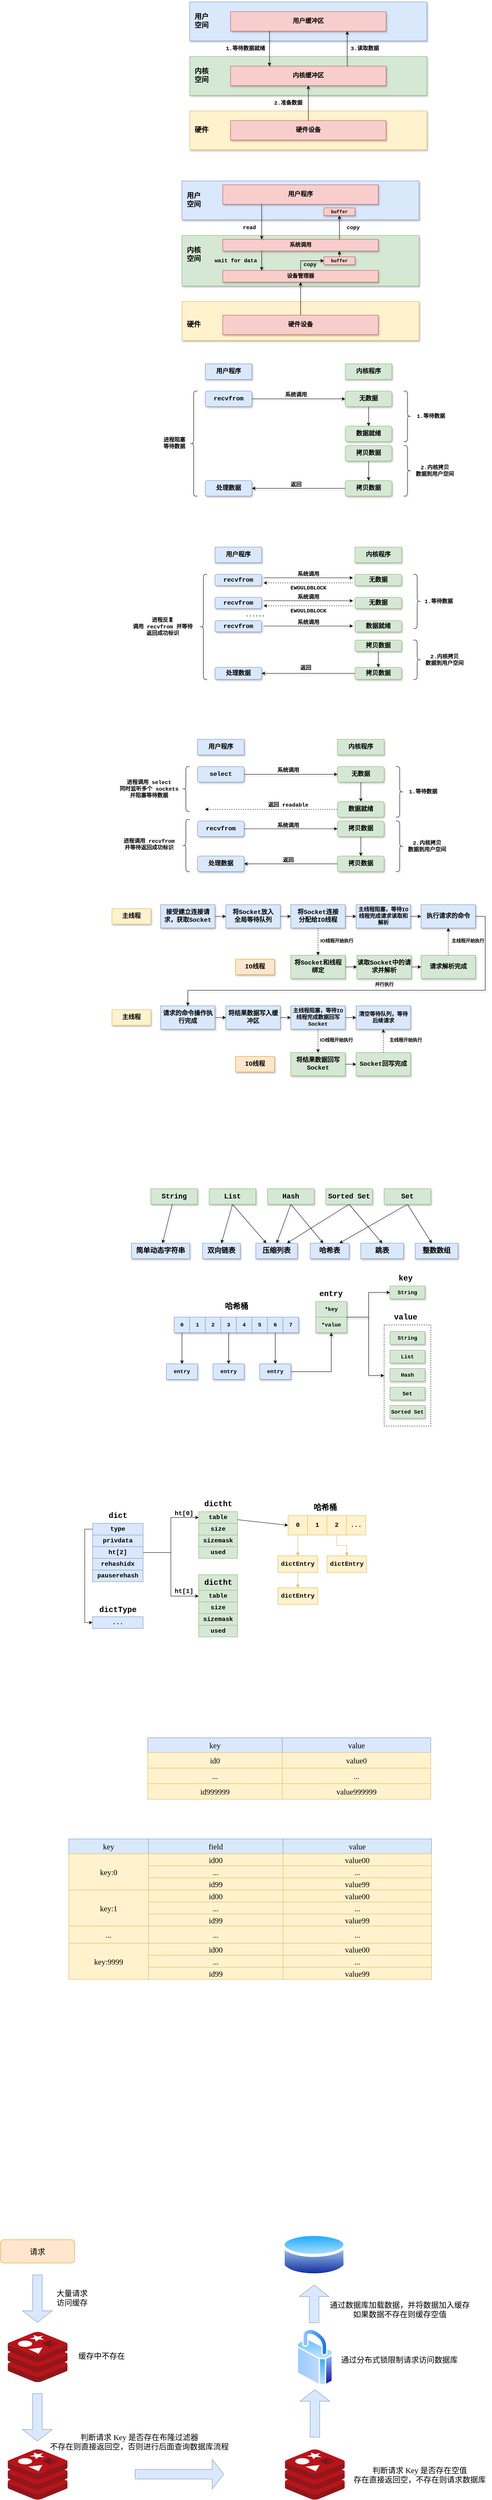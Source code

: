 <mxfile version="24.2.7" type="github">
  <diagram name="第 1 页" id="cC_8CLEbr-v7J0dyYEAU">
    <mxGraphModel dx="2196" dy="819" grid="0" gridSize="10" guides="1" tooltips="1" connect="1" arrows="1" fold="1" page="0" pageScale="1" pageWidth="827" pageHeight="1169" math="0" shadow="0">
      <root>
        <mxCell id="0" />
        <mxCell id="1" parent="0" />
        <mxCell id="FFRNcHuyyLGbUG3Nj3Gt-38" value="&lt;b&gt;&lt;font style=&quot;font-size: 14px;&quot; face=&quot;Courier New&quot;&gt;*key&lt;/font&gt;&lt;/b&gt;" style="rounded=0;whiteSpace=wrap;html=1;fillColor=#d5e8d4;strokeColor=#82b366;shadow=1;" parent="1" vertex="1">
          <mxGeometry x="374" y="3390" width="80" height="40" as="geometry" />
        </mxCell>
        <mxCell id="Dbk5JtiBEJD0yRrXssco-1" value="" style="rounded=0;whiteSpace=wrap;html=1;fillColor=#dae8fc;strokeColor=#6c8ebf;shadow=1;" parent="1" vertex="1">
          <mxGeometry x="50" y="50" width="610" height="100" as="geometry" />
        </mxCell>
        <mxCell id="Dbk5JtiBEJD0yRrXssco-2" value="&lt;b&gt;&lt;font style=&quot;font-size: 18px;&quot; face=&quot;Courier New&quot;&gt;用户&lt;br&gt;空间&lt;/font&gt;&lt;/b&gt;" style="text;html=1;align=center;verticalAlign=middle;resizable=0;points=[];autosize=1;strokeColor=none;fillColor=none;shadow=1;" parent="1" vertex="1">
          <mxGeometry x="50" y="70" width="60" height="60" as="geometry" />
        </mxCell>
        <mxCell id="Dbk5JtiBEJD0yRrXssco-3" value="&lt;b&gt;&lt;font style=&quot;font-size: 16px;&quot; face=&quot;Courier New&quot;&gt;用户缓冲区&lt;/font&gt;&lt;/b&gt;" style="rounded=0;whiteSpace=wrap;html=1;fillColor=#f8cecc;strokeColor=#b85450;shadow=1;" parent="1" vertex="1">
          <mxGeometry x="155" y="75" width="400" height="50" as="geometry" />
        </mxCell>
        <mxCell id="Dbk5JtiBEJD0yRrXssco-4" value="" style="rounded=0;whiteSpace=wrap;html=1;fillColor=#d5e8d4;strokeColor=#82b366;shadow=1;" parent="1" vertex="1">
          <mxGeometry x="50" y="190" width="610" height="100" as="geometry" />
        </mxCell>
        <mxCell id="Dbk5JtiBEJD0yRrXssco-5" value="&lt;b&gt;&lt;font style=&quot;font-size: 18px;&quot; face=&quot;Courier New&quot;&gt;内核&lt;br&gt;空间&lt;/font&gt;&lt;/b&gt;" style="text;html=1;align=center;verticalAlign=middle;resizable=0;points=[];autosize=1;strokeColor=none;fillColor=none;shadow=1;" parent="1" vertex="1">
          <mxGeometry x="50" y="210" width="60" height="60" as="geometry" />
        </mxCell>
        <mxCell id="Dbk5JtiBEJD0yRrXssco-6" value="&lt;b&gt;&lt;font style=&quot;font-size: 16px;&quot; face=&quot;Courier New&quot;&gt;内核缓冲区&lt;/font&gt;&lt;/b&gt;" style="rounded=0;whiteSpace=wrap;html=1;fillColor=#f8cecc;strokeColor=#b85450;shadow=1;" parent="1" vertex="1">
          <mxGeometry x="155" y="215" width="400" height="50" as="geometry" />
        </mxCell>
        <mxCell id="Dbk5JtiBEJD0yRrXssco-8" value="" style="rounded=0;whiteSpace=wrap;html=1;fillColor=#fff2cc;strokeColor=#d6b656;shadow=1;" parent="1" vertex="1">
          <mxGeometry x="50" y="330" width="610" height="100" as="geometry" />
        </mxCell>
        <mxCell id="Dbk5JtiBEJD0yRrXssco-9" value="&lt;font face=&quot;Courier New&quot;&gt;&lt;span style=&quot;font-size: 18px;&quot;&gt;&lt;b&gt;硬件&lt;/b&gt;&lt;/span&gt;&lt;/font&gt;" style="text;html=1;align=center;verticalAlign=middle;resizable=0;points=[];autosize=1;strokeColor=none;fillColor=none;shadow=1;" parent="1" vertex="1">
          <mxGeometry x="50" y="360" width="60" height="40" as="geometry" />
        </mxCell>
        <mxCell id="Dbk5JtiBEJD0yRrXssco-15" style="edgeStyle=orthogonalEdgeStyle;rounded=0;orthogonalLoop=1;jettySize=auto;html=1;entryX=0.5;entryY=1;entryDx=0;entryDy=0;shadow=1;" parent="1" source="Dbk5JtiBEJD0yRrXssco-10" target="Dbk5JtiBEJD0yRrXssco-6" edge="1">
          <mxGeometry relative="1" as="geometry" />
        </mxCell>
        <mxCell id="Dbk5JtiBEJD0yRrXssco-10" value="&lt;font face=&quot;Courier New&quot;&gt;&lt;span style=&quot;font-size: 16px;&quot;&gt;&lt;b&gt;硬件设备&lt;/b&gt;&lt;/span&gt;&lt;/font&gt;" style="rounded=0;whiteSpace=wrap;html=1;fillColor=#f8cecc;strokeColor=#b85450;shadow=1;" parent="1" vertex="1">
          <mxGeometry x="155" y="355" width="400" height="50" as="geometry" />
        </mxCell>
        <mxCell id="Dbk5JtiBEJD0yRrXssco-13" value="" style="endArrow=classic;html=1;rounded=0;exitX=0.25;exitY=1;exitDx=0;exitDy=0;entryX=0.25;entryY=0;entryDx=0;entryDy=0;shadow=1;" parent="1" source="Dbk5JtiBEJD0yRrXssco-3" target="Dbk5JtiBEJD0yRrXssco-6" edge="1">
          <mxGeometry width="50" height="50" relative="1" as="geometry">
            <mxPoint x="390" y="320" as="sourcePoint" />
            <mxPoint x="440" y="270" as="targetPoint" />
          </mxGeometry>
        </mxCell>
        <mxCell id="Dbk5JtiBEJD0yRrXssco-14" value="&lt;font size=&quot;1&quot; face=&quot;Courier New&quot;&gt;&lt;b style=&quot;font-size: 14px;&quot;&gt;1.等待数据就绪&lt;/b&gt;&lt;/font&gt;" style="text;html=1;align=center;verticalAlign=middle;resizable=0;points=[];autosize=1;strokeColor=none;fillColor=none;shadow=1;" parent="1" vertex="1">
          <mxGeometry x="133" y="155" width="120" height="30" as="geometry" />
        </mxCell>
        <mxCell id="Dbk5JtiBEJD0yRrXssco-16" value="&lt;font size=&quot;1&quot; face=&quot;Courier New&quot;&gt;&lt;b style=&quot;font-size: 14px;&quot;&gt;2.准备数据&lt;/b&gt;&lt;/font&gt;" style="text;html=1;align=center;verticalAlign=middle;resizable=0;points=[];autosize=1;strokeColor=none;fillColor=none;shadow=1;" parent="1" vertex="1">
          <mxGeometry x="253" y="295" width="100" height="30" as="geometry" />
        </mxCell>
        <mxCell id="Dbk5JtiBEJD0yRrXssco-17" value="" style="endArrow=classic;html=1;rounded=0;exitX=0.75;exitY=0;exitDx=0;exitDy=0;entryX=0.75;entryY=1;entryDx=0;entryDy=0;shadow=1;" parent="1" source="Dbk5JtiBEJD0yRrXssco-6" target="Dbk5JtiBEJD0yRrXssco-3" edge="1">
          <mxGeometry width="50" height="50" relative="1" as="geometry">
            <mxPoint x="390" y="320" as="sourcePoint" />
            <mxPoint x="440" y="270" as="targetPoint" />
          </mxGeometry>
        </mxCell>
        <mxCell id="Dbk5JtiBEJD0yRrXssco-18" value="&lt;font size=&quot;1&quot; face=&quot;Courier New&quot;&gt;&lt;b style=&quot;font-size: 14px;&quot;&gt;3.读取数据&lt;/b&gt;&lt;/font&gt;" style="text;html=1;align=center;verticalAlign=middle;resizable=0;points=[];autosize=1;strokeColor=none;fillColor=none;shadow=1;" parent="1" vertex="1">
          <mxGeometry x="450" y="155" width="100" height="30" as="geometry" />
        </mxCell>
        <mxCell id="Dbk5JtiBEJD0yRrXssco-19" value="" style="rounded=0;whiteSpace=wrap;html=1;fillColor=#dae8fc;strokeColor=#6c8ebf;shadow=1;" parent="1" vertex="1">
          <mxGeometry x="30" y="510" width="610" height="100" as="geometry" />
        </mxCell>
        <mxCell id="Dbk5JtiBEJD0yRrXssco-20" value="&lt;b&gt;&lt;font style=&quot;font-size: 18px;&quot; face=&quot;Courier New&quot;&gt;用户&lt;br&gt;空间&lt;/font&gt;&lt;/b&gt;" style="text;html=1;align=center;verticalAlign=middle;resizable=0;points=[];autosize=1;strokeColor=none;fillColor=none;shadow=1;" parent="1" vertex="1">
          <mxGeometry x="30" y="530" width="60" height="60" as="geometry" />
        </mxCell>
        <mxCell id="Dbk5JtiBEJD0yRrXssco-21" value="&lt;font face=&quot;Courier New&quot;&gt;&lt;span style=&quot;font-size: 16px;&quot;&gt;&lt;b&gt;用户程序&lt;/b&gt;&lt;/span&gt;&lt;/font&gt;" style="rounded=0;whiteSpace=wrap;html=1;fillColor=#f8cecc;strokeColor=#b85450;shadow=1;" parent="1" vertex="1">
          <mxGeometry x="135" y="520" width="400" height="50" as="geometry" />
        </mxCell>
        <mxCell id="Dbk5JtiBEJD0yRrXssco-22" value="" style="rounded=0;whiteSpace=wrap;html=1;fillColor=#d5e8d4;strokeColor=#82b366;shadow=1;" parent="1" vertex="1">
          <mxGeometry x="30" y="650" width="610" height="130" as="geometry" />
        </mxCell>
        <mxCell id="Dbk5JtiBEJD0yRrXssco-23" value="&lt;b&gt;&lt;font style=&quot;font-size: 18px;&quot; face=&quot;Courier New&quot;&gt;内核&lt;br&gt;空间&lt;/font&gt;&lt;/b&gt;" style="text;html=1;align=center;verticalAlign=middle;resizable=0;points=[];autosize=1;strokeColor=none;fillColor=none;shadow=1;" parent="1" vertex="1">
          <mxGeometry x="30" y="670" width="60" height="60" as="geometry" />
        </mxCell>
        <mxCell id="Dbk5JtiBEJD0yRrXssco-42" style="edgeStyle=orthogonalEdgeStyle;rounded=0;orthogonalLoop=1;jettySize=auto;html=1;exitX=0.25;exitY=1;exitDx=0;exitDy=0;entryX=0.25;entryY=0;entryDx=0;entryDy=0;shadow=1;" parent="1" source="Dbk5JtiBEJD0yRrXssco-24" target="Dbk5JtiBEJD0yRrXssco-35" edge="1">
          <mxGeometry relative="1" as="geometry" />
        </mxCell>
        <mxCell id="Dbk5JtiBEJD0yRrXssco-24" value="&lt;p style=&quot;line-height: 100%;&quot;&gt;&lt;font size=&quot;1&quot; face=&quot;Courier New&quot;&gt;&lt;b style=&quot;font-size: 14px;&quot;&gt;系统调用&lt;/b&gt;&lt;/font&gt;&lt;/p&gt;" style="rounded=0;whiteSpace=wrap;html=1;fillColor=#f8cecc;strokeColor=#b85450;shadow=1;align=center;" parent="1" vertex="1">
          <mxGeometry x="135" y="660" width="400" height="30" as="geometry" />
        </mxCell>
        <mxCell id="Dbk5JtiBEJD0yRrXssco-25" value="" style="rounded=0;whiteSpace=wrap;html=1;fillColor=#fff2cc;strokeColor=#d6b656;shadow=1;" parent="1" vertex="1">
          <mxGeometry x="30" y="820" width="610" height="100" as="geometry" />
        </mxCell>
        <mxCell id="Dbk5JtiBEJD0yRrXssco-26" value="&lt;font face=&quot;Courier New&quot;&gt;&lt;span style=&quot;font-size: 18px;&quot;&gt;&lt;b&gt;硬件&lt;/b&gt;&lt;/span&gt;&lt;/font&gt;" style="text;html=1;align=center;verticalAlign=middle;resizable=0;points=[];autosize=1;strokeColor=none;fillColor=none;shadow=1;" parent="1" vertex="1">
          <mxGeometry x="30" y="860" width="60" height="40" as="geometry" />
        </mxCell>
        <mxCell id="Dbk5JtiBEJD0yRrXssco-44" style="edgeStyle=orthogonalEdgeStyle;rounded=0;orthogonalLoop=1;jettySize=auto;html=1;entryX=0.5;entryY=1;entryDx=0;entryDy=0;shadow=1;" parent="1" source="Dbk5JtiBEJD0yRrXssco-28" target="Dbk5JtiBEJD0yRrXssco-35" edge="1">
          <mxGeometry relative="1" as="geometry" />
        </mxCell>
        <mxCell id="Dbk5JtiBEJD0yRrXssco-28" value="&lt;font face=&quot;Courier New&quot;&gt;&lt;span style=&quot;font-size: 16px;&quot;&gt;&lt;b&gt;硬件设备&lt;/b&gt;&lt;/span&gt;&lt;/font&gt;" style="rounded=0;whiteSpace=wrap;html=1;fillColor=#f8cecc;strokeColor=#b85450;shadow=1;" parent="1" vertex="1">
          <mxGeometry x="135" y="855" width="400" height="50" as="geometry" />
        </mxCell>
        <mxCell id="Dbk5JtiBEJD0yRrXssco-29" value="" style="endArrow=classic;html=1;rounded=0;exitX=0.25;exitY=1;exitDx=0;exitDy=0;entryX=0.25;entryY=0;entryDx=0;entryDy=0;shadow=1;" parent="1" source="Dbk5JtiBEJD0yRrXssco-21" target="Dbk5JtiBEJD0yRrXssco-24" edge="1">
          <mxGeometry width="50" height="50" relative="1" as="geometry">
            <mxPoint x="370" y="780" as="sourcePoint" />
            <mxPoint x="420" y="730" as="targetPoint" />
          </mxGeometry>
        </mxCell>
        <mxCell id="Dbk5JtiBEJD0yRrXssco-30" value="&lt;font face=&quot;Courier New&quot;&gt;&lt;span style=&quot;font-size: 14px;&quot;&gt;&lt;b&gt;read&lt;/b&gt;&lt;/span&gt;&lt;/font&gt;" style="text;html=1;align=center;verticalAlign=middle;resizable=0;points=[];autosize=1;strokeColor=none;fillColor=none;shadow=1;" parent="1" vertex="1">
          <mxGeometry x="173" y="615" width="60" height="30" as="geometry" />
        </mxCell>
        <mxCell id="Dbk5JtiBEJD0yRrXssco-32" value="" style="endArrow=classic;html=1;rounded=0;exitX=0.75;exitY=0;exitDx=0;exitDy=0;shadow=1;entryX=0.5;entryY=1;entryDx=0;entryDy=0;" parent="1" source="Dbk5JtiBEJD0yRrXssco-24" target="Dbk5JtiBEJD0yRrXssco-34" edge="1">
          <mxGeometry width="50" height="50" relative="1" as="geometry">
            <mxPoint x="370" y="780" as="sourcePoint" />
            <mxPoint x="435" y="600" as="targetPoint" />
          </mxGeometry>
        </mxCell>
        <mxCell id="Dbk5JtiBEJD0yRrXssco-33" value="&lt;font size=&quot;1&quot; face=&quot;Courier New&quot;&gt;&lt;b style=&quot;font-size: 14px;&quot;&gt;copy&lt;/b&gt;&lt;/font&gt;" style="text;html=1;align=center;verticalAlign=middle;resizable=0;points=[];autosize=1;strokeColor=none;fillColor=none;shadow=1;" parent="1" vertex="1">
          <mxGeometry x="440" y="615" width="60" height="30" as="geometry" />
        </mxCell>
        <mxCell id="Dbk5JtiBEJD0yRrXssco-34" value="&lt;b&gt;&lt;font face=&quot;Courier New&quot;&gt;buffer&lt;/font&gt;&lt;/b&gt;" style="rounded=0;whiteSpace=wrap;html=1;fillColor=#f8cecc;strokeColor=#b85450;shadow=1;" parent="1" vertex="1">
          <mxGeometry x="395" y="579" width="80" height="20" as="geometry" />
        </mxCell>
        <mxCell id="Dbk5JtiBEJD0yRrXssco-37" style="edgeStyle=orthogonalEdgeStyle;rounded=0;orthogonalLoop=1;jettySize=auto;html=1;entryX=0;entryY=0.5;entryDx=0;entryDy=0;shadow=1;" parent="1" source="Dbk5JtiBEJD0yRrXssco-35" target="Dbk5JtiBEJD0yRrXssco-36" edge="1">
          <mxGeometry relative="1" as="geometry" />
        </mxCell>
        <mxCell id="Dbk5JtiBEJD0yRrXssco-35" value="&lt;p style=&quot;line-height: 100%;&quot;&gt;&lt;font face=&quot;Courier New&quot;&gt;&lt;span style=&quot;font-size: 14px;&quot;&gt;&lt;b&gt;设备管理器&lt;/b&gt;&lt;/span&gt;&lt;/font&gt;&lt;/p&gt;" style="rounded=0;whiteSpace=wrap;html=1;fillColor=#f8cecc;strokeColor=#b85450;shadow=1;align=center;" parent="1" vertex="1">
          <mxGeometry x="135" y="740" width="400" height="30" as="geometry" />
        </mxCell>
        <mxCell id="Dbk5JtiBEJD0yRrXssco-41" style="edgeStyle=orthogonalEdgeStyle;rounded=0;orthogonalLoop=1;jettySize=auto;html=1;entryX=0.75;entryY=1;entryDx=0;entryDy=0;shadow=1;" parent="1" source="Dbk5JtiBEJD0yRrXssco-36" target="Dbk5JtiBEJD0yRrXssco-24" edge="1">
          <mxGeometry relative="1" as="geometry">
            <Array as="points">
              <mxPoint x="440" y="710" />
              <mxPoint x="440" y="710" />
            </Array>
          </mxGeometry>
        </mxCell>
        <mxCell id="Dbk5JtiBEJD0yRrXssco-36" value="&lt;b&gt;&lt;font face=&quot;Courier New&quot;&gt;buffer&lt;/font&gt;&lt;/b&gt;" style="rounded=0;whiteSpace=wrap;html=1;fillColor=#f8cecc;strokeColor=#b85450;shadow=1;" parent="1" vertex="1">
          <mxGeometry x="395" y="705" width="80" height="20" as="geometry" />
        </mxCell>
        <mxCell id="Dbk5JtiBEJD0yRrXssco-38" value="&lt;font size=&quot;1&quot; face=&quot;Courier New&quot;&gt;&lt;b style=&quot;font-size: 14px;&quot;&gt;copy&lt;/b&gt;&lt;/font&gt;" style="text;html=1;align=center;verticalAlign=middle;resizable=0;points=[];autosize=1;strokeColor=none;fillColor=none;shadow=1;" parent="1" vertex="1">
          <mxGeometry x="329" y="710" width="60" height="30" as="geometry" />
        </mxCell>
        <mxCell id="Dbk5JtiBEJD0yRrXssco-43" value="&lt;font face=&quot;Courier New&quot;&gt;&lt;span style=&quot;font-size: 14px;&quot;&gt;&lt;b&gt;wait for data&lt;/b&gt;&lt;/span&gt;&lt;/font&gt;" style="text;html=1;align=center;verticalAlign=middle;resizable=0;points=[];autosize=1;strokeColor=none;fillColor=none;shadow=1;" parent="1" vertex="1">
          <mxGeometry x="103" y="700" width="130" height="30" as="geometry" />
        </mxCell>
        <mxCell id="Dbk5JtiBEJD0yRrXssco-46" value="&lt;b&gt;&lt;font style=&quot;font-size: 16px;&quot; face=&quot;Courier New&quot;&gt;用户程序&lt;/font&gt;&lt;/b&gt;" style="rounded=0;whiteSpace=wrap;html=1;fillColor=#dae8fc;strokeColor=#6c8ebf;shadow=1;" parent="1" vertex="1">
          <mxGeometry x="90" y="980" width="120" height="40" as="geometry" />
        </mxCell>
        <mxCell id="Dbk5JtiBEJD0yRrXssco-47" value="&lt;b&gt;&lt;font style=&quot;font-size: 16px;&quot; face=&quot;Courier New&quot;&gt;内核程序&lt;/font&gt;&lt;/b&gt;" style="rounded=0;whiteSpace=wrap;html=1;fillColor=#d5e8d4;strokeColor=#82b366;shadow=1;" parent="1" vertex="1">
          <mxGeometry x="450" y="980" width="120" height="40" as="geometry" />
        </mxCell>
        <mxCell id="Dbk5JtiBEJD0yRrXssco-50" style="edgeStyle=orthogonalEdgeStyle;rounded=0;orthogonalLoop=1;jettySize=auto;html=1;shadow=1;" parent="1" source="Dbk5JtiBEJD0yRrXssco-48" target="Dbk5JtiBEJD0yRrXssco-49" edge="1">
          <mxGeometry relative="1" as="geometry" />
        </mxCell>
        <mxCell id="Dbk5JtiBEJD0yRrXssco-48" value="&lt;b&gt;&lt;font style=&quot;font-size: 16px;&quot; face=&quot;Courier New&quot;&gt;recvfrom&lt;/font&gt;&lt;/b&gt;" style="rounded=1;whiteSpace=wrap;html=1;fillColor=#dae8fc;strokeColor=#6c8ebf;shadow=1;" parent="1" vertex="1">
          <mxGeometry x="90" y="1050" width="120" height="40" as="geometry" />
        </mxCell>
        <mxCell id="Dbk5JtiBEJD0yRrXssco-53" style="edgeStyle=orthogonalEdgeStyle;rounded=0;orthogonalLoop=1;jettySize=auto;html=1;entryX=0.5;entryY=0;entryDx=0;entryDy=0;shadow=1;" parent="1" source="Dbk5JtiBEJD0yRrXssco-49" target="Dbk5JtiBEJD0yRrXssco-52" edge="1">
          <mxGeometry relative="1" as="geometry" />
        </mxCell>
        <mxCell id="Dbk5JtiBEJD0yRrXssco-49" value="&lt;b&gt;&lt;font style=&quot;font-size: 16px;&quot; face=&quot;Courier New&quot;&gt;无数据&lt;/font&gt;&lt;/b&gt;" style="rounded=1;whiteSpace=wrap;html=1;fillColor=#d5e8d4;strokeColor=#82b366;shadow=1;" parent="1" vertex="1">
          <mxGeometry x="450" y="1050" width="120" height="40" as="geometry" />
        </mxCell>
        <mxCell id="Dbk5JtiBEJD0yRrXssco-51" value="&lt;font size=&quot;1&quot; face=&quot;Courier New&quot;&gt;&lt;b style=&quot;font-size: 14px;&quot;&gt;系统调用&lt;br&gt;&lt;/b&gt;&lt;/font&gt;" style="text;html=1;align=center;verticalAlign=middle;resizable=0;points=[];autosize=1;strokeColor=none;fillColor=none;shadow=1;" parent="1" vertex="1">
          <mxGeometry x="283" y="1045" width="80" height="30" as="geometry" />
        </mxCell>
        <mxCell id="Dbk5JtiBEJD0yRrXssco-52" value="&lt;b&gt;&lt;font style=&quot;font-size: 16px;&quot; face=&quot;Courier New&quot;&gt;数据就绪&lt;/font&gt;&lt;/b&gt;" style="rounded=1;whiteSpace=wrap;html=1;fillColor=#d5e8d4;strokeColor=#82b366;shadow=1;" parent="1" vertex="1">
          <mxGeometry x="450" y="1140" width="120" height="40" as="geometry" />
        </mxCell>
        <mxCell id="Dbk5JtiBEJD0yRrXssco-54" value="" style="shape=curlyBracket;whiteSpace=wrap;html=1;rounded=1;flipH=1;labelPosition=right;verticalLabelPosition=middle;align=left;verticalAlign=middle;shadow=1;" parent="1" vertex="1">
          <mxGeometry x="600" y="1050" width="20" height="130" as="geometry" />
        </mxCell>
        <mxCell id="Dbk5JtiBEJD0yRrXssco-55" value="&lt;font size=&quot;1&quot; face=&quot;Courier New&quot;&gt;&lt;b style=&quot;font-size: 14px;&quot;&gt;1.等待数据&lt;br&gt;&lt;/b&gt;&lt;/font&gt;" style="text;html=1;align=center;verticalAlign=middle;resizable=0;points=[];autosize=1;strokeColor=none;fillColor=none;shadow=1;" parent="1" vertex="1">
          <mxGeometry x="620" y="1100" width="100" height="30" as="geometry" />
        </mxCell>
        <mxCell id="Dbk5JtiBEJD0yRrXssco-58" style="edgeStyle=orthogonalEdgeStyle;rounded=0;orthogonalLoop=1;jettySize=auto;html=1;shadow=1;" parent="1" source="Dbk5JtiBEJD0yRrXssco-56" target="Dbk5JtiBEJD0yRrXssco-57" edge="1">
          <mxGeometry relative="1" as="geometry" />
        </mxCell>
        <mxCell id="Dbk5JtiBEJD0yRrXssco-56" value="&lt;b&gt;&lt;font style=&quot;font-size: 16px;&quot; face=&quot;Courier New&quot;&gt;拷贝数据&lt;/font&gt;&lt;/b&gt;" style="rounded=1;whiteSpace=wrap;html=1;fillColor=#d5e8d4;strokeColor=#82b366;shadow=1;" parent="1" vertex="1">
          <mxGeometry x="450" y="1190" width="120" height="40" as="geometry" />
        </mxCell>
        <mxCell id="Dbk5JtiBEJD0yRrXssco-62" style="edgeStyle=orthogonalEdgeStyle;rounded=0;orthogonalLoop=1;jettySize=auto;html=1;shadow=1;" parent="1" source="Dbk5JtiBEJD0yRrXssco-57" target="Dbk5JtiBEJD0yRrXssco-61" edge="1">
          <mxGeometry relative="1" as="geometry" />
        </mxCell>
        <mxCell id="Dbk5JtiBEJD0yRrXssco-57" value="&lt;b&gt;&lt;font style=&quot;font-size: 16px;&quot; face=&quot;Courier New&quot;&gt;拷贝数据&lt;/font&gt;&lt;/b&gt;" style="rounded=1;whiteSpace=wrap;html=1;fillColor=#d5e8d4;strokeColor=#82b366;shadow=1;" parent="1" vertex="1">
          <mxGeometry x="450" y="1280" width="120" height="40" as="geometry" />
        </mxCell>
        <mxCell id="Dbk5JtiBEJD0yRrXssco-59" value="" style="shape=curlyBracket;whiteSpace=wrap;html=1;rounded=1;flipH=1;labelPosition=right;verticalLabelPosition=middle;align=left;verticalAlign=middle;shadow=1;" parent="1" vertex="1">
          <mxGeometry x="600" y="1190" width="20" height="130" as="geometry" />
        </mxCell>
        <mxCell id="Dbk5JtiBEJD0yRrXssco-60" value="&lt;font size=&quot;1&quot; face=&quot;Courier New&quot;&gt;&lt;b style=&quot;font-size: 14px;&quot;&gt;2.内核拷贝&lt;br&gt;数据到用户空间&lt;br&gt;&lt;/b&gt;&lt;/font&gt;" style="text;html=1;align=center;verticalAlign=middle;resizable=0;points=[];autosize=1;strokeColor=none;fillColor=none;shadow=1;" parent="1" vertex="1">
          <mxGeometry x="620" y="1230" width="120" height="50" as="geometry" />
        </mxCell>
        <mxCell id="Dbk5JtiBEJD0yRrXssco-61" value="&lt;b&gt;&lt;font style=&quot;font-size: 16px;&quot; face=&quot;Courier New&quot;&gt;处理数据&lt;/font&gt;&lt;/b&gt;" style="rounded=1;whiteSpace=wrap;html=1;fillColor=#dae8fc;strokeColor=#6c8ebf;shadow=1;" parent="1" vertex="1">
          <mxGeometry x="90" y="1280" width="120" height="40" as="geometry" />
        </mxCell>
        <mxCell id="Dbk5JtiBEJD0yRrXssco-63" value="&lt;font size=&quot;1&quot; face=&quot;Courier New&quot;&gt;&lt;b style=&quot;font-size: 14px;&quot;&gt;返回&lt;br&gt;&lt;/b&gt;&lt;/font&gt;" style="text;html=1;align=center;verticalAlign=middle;resizable=0;points=[];autosize=1;strokeColor=none;fillColor=none;shadow=1;" parent="1" vertex="1">
          <mxGeometry x="298" y="1276" width="50" height="30" as="geometry" />
        </mxCell>
        <mxCell id="Dbk5JtiBEJD0yRrXssco-64" value="" style="shape=curlyBracket;whiteSpace=wrap;html=1;rounded=1;labelPosition=left;verticalLabelPosition=middle;align=right;verticalAlign=middle;shadow=1;" parent="1" vertex="1">
          <mxGeometry x="50" y="1050" width="20" height="270" as="geometry" />
        </mxCell>
        <mxCell id="Dbk5JtiBEJD0yRrXssco-65" value="&lt;font size=&quot;1&quot; face=&quot;Courier New&quot;&gt;&lt;b style=&quot;font-size: 14px;&quot;&gt;进程阻塞&lt;br&gt;等待数据&lt;br&gt;&lt;/b&gt;&lt;/font&gt;" style="text;html=1;align=center;verticalAlign=middle;resizable=0;points=[];autosize=1;strokeColor=none;fillColor=none;shadow=1;" parent="1" vertex="1">
          <mxGeometry x="-30" y="1159" width="80" height="50" as="geometry" />
        </mxCell>
        <mxCell id="Dbk5JtiBEJD0yRrXssco-67" value="&lt;b&gt;&lt;font style=&quot;font-size: 16px;&quot; face=&quot;Courier New&quot;&gt;用户程序&lt;/font&gt;&lt;/b&gt;" style="rounded=0;whiteSpace=wrap;html=1;fillColor=#dae8fc;strokeColor=#6c8ebf;shadow=1;" parent="1" vertex="1">
          <mxGeometry x="115" y="1451" width="120" height="40" as="geometry" />
        </mxCell>
        <mxCell id="Dbk5JtiBEJD0yRrXssco-68" value="&lt;b&gt;&lt;font style=&quot;font-size: 16px;&quot; face=&quot;Courier New&quot;&gt;内核程序&lt;/font&gt;&lt;/b&gt;" style="rounded=0;whiteSpace=wrap;html=1;fillColor=#d5e8d4;strokeColor=#82b366;shadow=1;" parent="1" vertex="1">
          <mxGeometry x="475" y="1451" width="120" height="40" as="geometry" />
        </mxCell>
        <mxCell id="Dbk5JtiBEJD0yRrXssco-70" value="&lt;b&gt;&lt;font style=&quot;font-size: 16px;&quot; face=&quot;Courier New&quot;&gt;recvfrom&lt;/font&gt;&lt;/b&gt;" style="rounded=1;whiteSpace=wrap;html=1;fillColor=#dae8fc;strokeColor=#6c8ebf;shadow=1;" parent="1" vertex="1">
          <mxGeometry x="115" y="1521" width="120" height="29" as="geometry" />
        </mxCell>
        <mxCell id="Dbk5JtiBEJD0yRrXssco-72" value="&lt;b&gt;&lt;font style=&quot;font-size: 16px;&quot; face=&quot;Courier New&quot;&gt;无数据&lt;/font&gt;&lt;/b&gt;" style="rounded=1;whiteSpace=wrap;html=1;fillColor=#d5e8d4;strokeColor=#82b366;shadow=1;" parent="1" vertex="1">
          <mxGeometry x="475" y="1521" width="120" height="29" as="geometry" />
        </mxCell>
        <mxCell id="Dbk5JtiBEJD0yRrXssco-73" value="&lt;font size=&quot;1&quot; face=&quot;Courier New&quot;&gt;&lt;b style=&quot;font-size: 14px;&quot;&gt;系统调用&lt;br&gt;&lt;/b&gt;&lt;/font&gt;" style="text;html=1;align=center;verticalAlign=middle;resizable=0;points=[];autosize=1;strokeColor=none;fillColor=none;shadow=1;" parent="1" vertex="1">
          <mxGeometry x="315" y="1506" width="80" height="30" as="geometry" />
        </mxCell>
        <mxCell id="Dbk5JtiBEJD0yRrXssco-74" value="&lt;b&gt;&lt;font style=&quot;font-size: 16px;&quot; face=&quot;Courier New&quot;&gt;数据就绪&lt;/font&gt;&lt;/b&gt;" style="rounded=1;whiteSpace=wrap;html=1;fillColor=#d5e8d4;strokeColor=#82b366;shadow=1;" parent="1" vertex="1">
          <mxGeometry x="475" y="1640" width="120" height="29" as="geometry" />
        </mxCell>
        <mxCell id="Dbk5JtiBEJD0yRrXssco-75" value="" style="shape=curlyBracket;whiteSpace=wrap;html=1;rounded=1;flipH=1;labelPosition=right;verticalLabelPosition=middle;align=left;verticalAlign=middle;shadow=1;" parent="1" vertex="1">
          <mxGeometry x="625" y="1521" width="20" height="139" as="geometry" />
        </mxCell>
        <mxCell id="Dbk5JtiBEJD0yRrXssco-76" value="&lt;font size=&quot;1&quot; face=&quot;Courier New&quot;&gt;&lt;b style=&quot;font-size: 14px;&quot;&gt;1.等待数据&lt;br&gt;&lt;/b&gt;&lt;/font&gt;" style="text;html=1;align=center;verticalAlign=middle;resizable=0;points=[];autosize=1;strokeColor=none;fillColor=none;shadow=1;" parent="1" vertex="1">
          <mxGeometry x="640" y="1575.5" width="100" height="30" as="geometry" />
        </mxCell>
        <mxCell id="Dbk5JtiBEJD0yRrXssco-77" style="edgeStyle=orthogonalEdgeStyle;rounded=0;orthogonalLoop=1;jettySize=auto;html=1;shadow=1;" parent="1" source="Dbk5JtiBEJD0yRrXssco-78" target="Dbk5JtiBEJD0yRrXssco-80" edge="1">
          <mxGeometry relative="1" as="geometry" />
        </mxCell>
        <mxCell id="Dbk5JtiBEJD0yRrXssco-78" value="&lt;b&gt;&lt;font style=&quot;font-size: 16px;&quot; face=&quot;Courier New&quot;&gt;拷贝数据&lt;/font&gt;&lt;/b&gt;" style="rounded=1;whiteSpace=wrap;html=1;fillColor=#d5e8d4;strokeColor=#82b366;shadow=1;" parent="1" vertex="1">
          <mxGeometry x="475" y="1690" width="120" height="29" as="geometry" />
        </mxCell>
        <mxCell id="Dbk5JtiBEJD0yRrXssco-79" style="edgeStyle=orthogonalEdgeStyle;rounded=0;orthogonalLoop=1;jettySize=auto;html=1;shadow=1;" parent="1" source="Dbk5JtiBEJD0yRrXssco-80" target="Dbk5JtiBEJD0yRrXssco-83" edge="1">
          <mxGeometry relative="1" as="geometry" />
        </mxCell>
        <mxCell id="Dbk5JtiBEJD0yRrXssco-80" value="&lt;b&gt;&lt;font style=&quot;font-size: 16px;&quot; face=&quot;Courier New&quot;&gt;拷贝数据&lt;/font&gt;&lt;/b&gt;" style="rounded=1;whiteSpace=wrap;html=1;fillColor=#d5e8d4;strokeColor=#82b366;shadow=1;" parent="1" vertex="1">
          <mxGeometry x="475" y="1760" width="120" height="31" as="geometry" />
        </mxCell>
        <mxCell id="Dbk5JtiBEJD0yRrXssco-81" value="" style="shape=curlyBracket;whiteSpace=wrap;html=1;rounded=1;flipH=1;labelPosition=right;verticalLabelPosition=middle;align=left;verticalAlign=middle;shadow=1;" parent="1" vertex="1">
          <mxGeometry x="625" y="1690" width="20" height="101" as="geometry" />
        </mxCell>
        <mxCell id="Dbk5JtiBEJD0yRrXssco-82" value="&lt;font size=&quot;1&quot; face=&quot;Courier New&quot;&gt;&lt;b style=&quot;font-size: 14px;&quot;&gt;2.内核拷贝&lt;br&gt;数据到用户空间&lt;br&gt;&lt;/b&gt;&lt;/font&gt;" style="text;html=1;align=center;verticalAlign=middle;resizable=0;points=[];autosize=1;strokeColor=none;fillColor=none;shadow=1;" parent="1" vertex="1">
          <mxGeometry x="645" y="1715.5" width="120" height="50" as="geometry" />
        </mxCell>
        <mxCell id="Dbk5JtiBEJD0yRrXssco-83" value="&lt;b&gt;&lt;font style=&quot;font-size: 16px;&quot; face=&quot;Courier New&quot;&gt;处理数据&lt;/font&gt;&lt;/b&gt;" style="rounded=1;whiteSpace=wrap;html=1;fillColor=#dae8fc;strokeColor=#6c8ebf;shadow=1;" parent="1" vertex="1">
          <mxGeometry x="115" y="1760" width="120" height="31" as="geometry" />
        </mxCell>
        <mxCell id="Dbk5JtiBEJD0yRrXssco-84" value="&lt;font size=&quot;1&quot; face=&quot;Courier New&quot;&gt;&lt;b style=&quot;font-size: 14px;&quot;&gt;返回&lt;br&gt;&lt;/b&gt;&lt;/font&gt;" style="text;html=1;align=center;verticalAlign=middle;resizable=0;points=[];autosize=1;strokeColor=none;fillColor=none;shadow=1;" parent="1" vertex="1">
          <mxGeometry x="323" y="1747" width="50" height="30" as="geometry" />
        </mxCell>
        <mxCell id="Dbk5JtiBEJD0yRrXssco-85" value="" style="shape=curlyBracket;whiteSpace=wrap;html=1;rounded=1;labelPosition=left;verticalLabelPosition=middle;align=right;verticalAlign=middle;shadow=1;" parent="1" vertex="1">
          <mxGeometry x="75" y="1521" width="20" height="270" as="geometry" />
        </mxCell>
        <mxCell id="Dbk5JtiBEJD0yRrXssco-86" value="&lt;font size=&quot;1&quot; face=&quot;Courier New&quot;&gt;&lt;b style=&quot;font-size: 14px;&quot;&gt;进程反复&lt;br&gt;调用 recvfrom 并等待&lt;br&gt;返回成功标识&lt;br&gt;&lt;/b&gt;&lt;/font&gt;" style="text;html=1;align=center;verticalAlign=middle;resizable=0;points=[];autosize=1;strokeColor=none;fillColor=none;shadow=1;" parent="1" vertex="1">
          <mxGeometry x="-110" y="1626" width="180" height="60" as="geometry" />
        </mxCell>
        <mxCell id="Dbk5JtiBEJD0yRrXssco-87" value="" style="endArrow=classic;html=1;rounded=0;" parent="1" edge="1">
          <mxGeometry width="50" height="50" relative="1" as="geometry">
            <mxPoint x="240" y="1530" as="sourcePoint" />
            <mxPoint x="470" y="1530" as="targetPoint" />
          </mxGeometry>
        </mxCell>
        <mxCell id="Dbk5JtiBEJD0yRrXssco-88" value="" style="endArrow=none;html=1;rounded=0;startArrow=classic;startFill=1;endFill=0;dashed=1;" parent="1" edge="1">
          <mxGeometry width="50" height="50" relative="1" as="geometry">
            <mxPoint x="240" y="1543" as="sourcePoint" />
            <mxPoint x="470" y="1543" as="targetPoint" />
          </mxGeometry>
        </mxCell>
        <mxCell id="Dbk5JtiBEJD0yRrXssco-89" value="&lt;font size=&quot;1&quot; face=&quot;Courier New&quot;&gt;&lt;b style=&quot;font-size: 14px;&quot;&gt;EWOULDBLOCK&lt;br&gt;&lt;/b&gt;&lt;/font&gt;" style="text;html=1;align=center;verticalAlign=middle;resizable=0;points=[];autosize=1;strokeColor=none;fillColor=none;shadow=1;" parent="1" vertex="1">
          <mxGeometry x="295" y="1541" width="120" height="30" as="geometry" />
        </mxCell>
        <mxCell id="Dbk5JtiBEJD0yRrXssco-90" value="&lt;b&gt;&lt;font style=&quot;font-size: 16px;&quot; face=&quot;Courier New&quot;&gt;recvfrom&lt;/font&gt;&lt;/b&gt;" style="rounded=1;whiteSpace=wrap;html=1;fillColor=#dae8fc;strokeColor=#6c8ebf;shadow=1;" parent="1" vertex="1">
          <mxGeometry x="115" y="1580" width="120" height="29" as="geometry" />
        </mxCell>
        <mxCell id="Dbk5JtiBEJD0yRrXssco-91" value="&lt;b&gt;&lt;font style=&quot;font-size: 16px;&quot; face=&quot;Courier New&quot;&gt;无数据&lt;/font&gt;&lt;/b&gt;" style="rounded=1;whiteSpace=wrap;html=1;fillColor=#d5e8d4;strokeColor=#82b366;shadow=1;" parent="1" vertex="1">
          <mxGeometry x="475" y="1580" width="120" height="29" as="geometry" />
        </mxCell>
        <mxCell id="Dbk5JtiBEJD0yRrXssco-92" value="&lt;font size=&quot;1&quot; face=&quot;Courier New&quot;&gt;&lt;b style=&quot;font-size: 14px;&quot;&gt;系统调用&lt;br&gt;&lt;/b&gt;&lt;/font&gt;" style="text;html=1;align=center;verticalAlign=middle;resizable=0;points=[];autosize=1;strokeColor=none;fillColor=none;shadow=1;" parent="1" vertex="1">
          <mxGeometry x="315" y="1565" width="80" height="30" as="geometry" />
        </mxCell>
        <mxCell id="Dbk5JtiBEJD0yRrXssco-93" value="" style="endArrow=classic;html=1;rounded=0;" parent="1" edge="1">
          <mxGeometry width="50" height="50" relative="1" as="geometry">
            <mxPoint x="240" y="1589" as="sourcePoint" />
            <mxPoint x="470" y="1589" as="targetPoint" />
          </mxGeometry>
        </mxCell>
        <mxCell id="Dbk5JtiBEJD0yRrXssco-94" value="" style="endArrow=none;html=1;rounded=0;startArrow=classic;startFill=1;endFill=0;dashed=1;" parent="1" edge="1">
          <mxGeometry width="50" height="50" relative="1" as="geometry">
            <mxPoint x="240" y="1602" as="sourcePoint" />
            <mxPoint x="470" y="1602" as="targetPoint" />
          </mxGeometry>
        </mxCell>
        <mxCell id="Dbk5JtiBEJD0yRrXssco-95" value="&lt;font size=&quot;1&quot; face=&quot;Courier New&quot;&gt;&lt;b style=&quot;font-size: 14px;&quot;&gt;EWOULDBLOCK&lt;br&gt;&lt;/b&gt;&lt;/font&gt;" style="text;html=1;align=center;verticalAlign=middle;resizable=0;points=[];autosize=1;strokeColor=none;fillColor=none;shadow=1;" parent="1" vertex="1">
          <mxGeometry x="295" y="1600" width="120" height="30" as="geometry" />
        </mxCell>
        <mxCell id="Dbk5JtiBEJD0yRrXssco-96" value="&lt;font size=&quot;1&quot; face=&quot;Courier New&quot;&gt;&lt;b style=&quot;font-size: 14px;&quot;&gt;......&lt;br&gt;&lt;/b&gt;&lt;/font&gt;" style="text;html=1;align=center;verticalAlign=middle;resizable=0;points=[];autosize=1;strokeColor=none;fillColor=none;shadow=1;" parent="1" vertex="1">
          <mxGeometry x="183" y="1610" width="70" height="30" as="geometry" />
        </mxCell>
        <mxCell id="Dbk5JtiBEJD0yRrXssco-97" value="&lt;b&gt;&lt;font style=&quot;font-size: 16px;&quot; face=&quot;Courier New&quot;&gt;recvfrom&lt;/font&gt;&lt;/b&gt;" style="rounded=1;whiteSpace=wrap;html=1;fillColor=#dae8fc;strokeColor=#6c8ebf;shadow=1;" parent="1" vertex="1">
          <mxGeometry x="115" y="1640" width="120" height="29" as="geometry" />
        </mxCell>
        <mxCell id="Dbk5JtiBEJD0yRrXssco-98" value="&lt;font size=&quot;1&quot; face=&quot;Courier New&quot;&gt;&lt;b style=&quot;font-size: 14px;&quot;&gt;系统调用&lt;br&gt;&lt;/b&gt;&lt;/font&gt;" style="text;html=1;align=center;verticalAlign=middle;resizable=0;points=[];autosize=1;strokeColor=none;fillColor=none;shadow=1;" parent="1" vertex="1">
          <mxGeometry x="315" y="1630" width="80" height="30" as="geometry" />
        </mxCell>
        <mxCell id="Dbk5JtiBEJD0yRrXssco-99" value="" style="endArrow=classic;html=1;rounded=0;" parent="1" edge="1">
          <mxGeometry width="50" height="50" relative="1" as="geometry">
            <mxPoint x="240" y="1654" as="sourcePoint" />
            <mxPoint x="470" y="1654" as="targetPoint" />
          </mxGeometry>
        </mxCell>
        <mxCell id="jbNMLzzg3nLdM1sr6ygW-1" value="&lt;b&gt;&lt;font style=&quot;font-size: 16px;&quot; face=&quot;Courier New&quot;&gt;用户程序&lt;/font&gt;&lt;/b&gt;" style="rounded=0;whiteSpace=wrap;html=1;fillColor=#dae8fc;strokeColor=#6c8ebf;shadow=1;" parent="1" vertex="1">
          <mxGeometry x="70" y="1945" width="120" height="40" as="geometry" />
        </mxCell>
        <mxCell id="jbNMLzzg3nLdM1sr6ygW-2" value="&lt;b&gt;&lt;font style=&quot;font-size: 16px;&quot; face=&quot;Courier New&quot;&gt;内核程序&lt;/font&gt;&lt;/b&gt;" style="rounded=0;whiteSpace=wrap;html=1;fillColor=#d5e8d4;strokeColor=#82b366;shadow=1;" parent="1" vertex="1">
          <mxGeometry x="430" y="1945" width="120" height="40" as="geometry" />
        </mxCell>
        <mxCell id="jbNMLzzg3nLdM1sr6ygW-3" style="edgeStyle=orthogonalEdgeStyle;rounded=0;orthogonalLoop=1;jettySize=auto;html=1;shadow=1;" parent="1" source="jbNMLzzg3nLdM1sr6ygW-4" target="jbNMLzzg3nLdM1sr6ygW-6" edge="1">
          <mxGeometry relative="1" as="geometry" />
        </mxCell>
        <mxCell id="jbNMLzzg3nLdM1sr6ygW-4" value="&lt;b&gt;&lt;font style=&quot;font-size: 16px;&quot; face=&quot;Courier New&quot;&gt;select&lt;/font&gt;&lt;/b&gt;" style="rounded=1;whiteSpace=wrap;html=1;fillColor=#dae8fc;strokeColor=#6c8ebf;shadow=1;" parent="1" vertex="1">
          <mxGeometry x="70" y="2015" width="120" height="40" as="geometry" />
        </mxCell>
        <mxCell id="jbNMLzzg3nLdM1sr6ygW-5" style="edgeStyle=orthogonalEdgeStyle;rounded=0;orthogonalLoop=1;jettySize=auto;html=1;entryX=0.5;entryY=0;entryDx=0;entryDy=0;shadow=1;" parent="1" source="jbNMLzzg3nLdM1sr6ygW-6" target="jbNMLzzg3nLdM1sr6ygW-8" edge="1">
          <mxGeometry relative="1" as="geometry" />
        </mxCell>
        <mxCell id="jbNMLzzg3nLdM1sr6ygW-6" value="&lt;b&gt;&lt;font style=&quot;font-size: 16px;&quot; face=&quot;Courier New&quot;&gt;无数据&lt;/font&gt;&lt;/b&gt;" style="rounded=1;whiteSpace=wrap;html=1;fillColor=#d5e8d4;strokeColor=#82b366;shadow=1;" parent="1" vertex="1">
          <mxGeometry x="430" y="2015" width="120" height="40" as="geometry" />
        </mxCell>
        <mxCell id="jbNMLzzg3nLdM1sr6ygW-7" value="&lt;font size=&quot;1&quot; face=&quot;Courier New&quot;&gt;&lt;b style=&quot;font-size: 14px;&quot;&gt;系统调用&lt;br&gt;&lt;/b&gt;&lt;/font&gt;" style="text;html=1;align=center;verticalAlign=middle;resizable=0;points=[];autosize=1;strokeColor=none;fillColor=none;shadow=1;" parent="1" vertex="1">
          <mxGeometry x="263" y="2010" width="80" height="30" as="geometry" />
        </mxCell>
        <mxCell id="jbNMLzzg3nLdM1sr6ygW-21" style="edgeStyle=orthogonalEdgeStyle;rounded=0;orthogonalLoop=1;jettySize=auto;html=1;dashed=1;" parent="1" source="jbNMLzzg3nLdM1sr6ygW-8" edge="1">
          <mxGeometry relative="1" as="geometry">
            <mxPoint x="89.286" y="2125" as="targetPoint" />
          </mxGeometry>
        </mxCell>
        <mxCell id="jbNMLzzg3nLdM1sr6ygW-8" value="&lt;b&gt;&lt;font style=&quot;font-size: 16px;&quot; face=&quot;Courier New&quot;&gt;数据就绪&lt;/font&gt;&lt;/b&gt;" style="rounded=1;whiteSpace=wrap;html=1;fillColor=#d5e8d4;strokeColor=#82b366;shadow=1;" parent="1" vertex="1">
          <mxGeometry x="430" y="2105" width="120" height="40" as="geometry" />
        </mxCell>
        <mxCell id="jbNMLzzg3nLdM1sr6ygW-9" value="" style="shape=curlyBracket;whiteSpace=wrap;html=1;rounded=1;flipH=1;labelPosition=right;verticalLabelPosition=middle;align=left;verticalAlign=middle;shadow=1;" parent="1" vertex="1">
          <mxGeometry x="580" y="2015" width="20" height="130" as="geometry" />
        </mxCell>
        <mxCell id="jbNMLzzg3nLdM1sr6ygW-10" value="&lt;font size=&quot;1&quot; face=&quot;Courier New&quot;&gt;&lt;b style=&quot;font-size: 14px;&quot;&gt;1.等待数据&lt;br&gt;&lt;/b&gt;&lt;/font&gt;" style="text;html=1;align=center;verticalAlign=middle;resizable=0;points=[];autosize=1;strokeColor=none;fillColor=none;shadow=1;" parent="1" vertex="1">
          <mxGeometry x="600" y="2065" width="100" height="30" as="geometry" />
        </mxCell>
        <mxCell id="jbNMLzzg3nLdM1sr6ygW-11" style="edgeStyle=orthogonalEdgeStyle;rounded=0;orthogonalLoop=1;jettySize=auto;html=1;shadow=1;" parent="1" source="jbNMLzzg3nLdM1sr6ygW-12" target="jbNMLzzg3nLdM1sr6ygW-14" edge="1">
          <mxGeometry relative="1" as="geometry" />
        </mxCell>
        <mxCell id="jbNMLzzg3nLdM1sr6ygW-12" value="&lt;b&gt;&lt;font style=&quot;font-size: 16px;&quot; face=&quot;Courier New&quot;&gt;拷贝数据&lt;/font&gt;&lt;/b&gt;" style="rounded=1;whiteSpace=wrap;html=1;fillColor=#d5e8d4;strokeColor=#82b366;shadow=1;" parent="1" vertex="1">
          <mxGeometry x="430" y="2155" width="120" height="40" as="geometry" />
        </mxCell>
        <mxCell id="jbNMLzzg3nLdM1sr6ygW-13" style="edgeStyle=orthogonalEdgeStyle;rounded=0;orthogonalLoop=1;jettySize=auto;html=1;shadow=1;" parent="1" source="jbNMLzzg3nLdM1sr6ygW-14" target="jbNMLzzg3nLdM1sr6ygW-17" edge="1">
          <mxGeometry relative="1" as="geometry" />
        </mxCell>
        <mxCell id="jbNMLzzg3nLdM1sr6ygW-14" value="&lt;b&gt;&lt;font style=&quot;font-size: 16px;&quot; face=&quot;Courier New&quot;&gt;拷贝数据&lt;/font&gt;&lt;/b&gt;" style="rounded=1;whiteSpace=wrap;html=1;fillColor=#d5e8d4;strokeColor=#82b366;shadow=1;" parent="1" vertex="1">
          <mxGeometry x="430" y="2245" width="120" height="40" as="geometry" />
        </mxCell>
        <mxCell id="jbNMLzzg3nLdM1sr6ygW-15" value="" style="shape=curlyBracket;whiteSpace=wrap;html=1;rounded=1;flipH=1;labelPosition=right;verticalLabelPosition=middle;align=left;verticalAlign=middle;shadow=1;" parent="1" vertex="1">
          <mxGeometry x="580" y="2155" width="20" height="130" as="geometry" />
        </mxCell>
        <mxCell id="jbNMLzzg3nLdM1sr6ygW-16" value="&lt;font size=&quot;1&quot; face=&quot;Courier New&quot;&gt;&lt;b style=&quot;font-size: 14px;&quot;&gt;2.内核拷贝&lt;br&gt;数据到用户空间&lt;br&gt;&lt;/b&gt;&lt;/font&gt;" style="text;html=1;align=center;verticalAlign=middle;resizable=0;points=[];autosize=1;strokeColor=none;fillColor=none;shadow=1;" parent="1" vertex="1">
          <mxGeometry x="600" y="2195" width="120" height="50" as="geometry" />
        </mxCell>
        <mxCell id="jbNMLzzg3nLdM1sr6ygW-17" value="&lt;b&gt;&lt;font style=&quot;font-size: 16px;&quot; face=&quot;Courier New&quot;&gt;处理数据&lt;/font&gt;&lt;/b&gt;" style="rounded=1;whiteSpace=wrap;html=1;fillColor=#dae8fc;strokeColor=#6c8ebf;shadow=1;" parent="1" vertex="1">
          <mxGeometry x="70" y="2245" width="120" height="40" as="geometry" />
        </mxCell>
        <mxCell id="jbNMLzzg3nLdM1sr6ygW-18" value="&lt;font size=&quot;1&quot; face=&quot;Courier New&quot;&gt;&lt;b style=&quot;font-size: 14px;&quot;&gt;返回&lt;br&gt;&lt;/b&gt;&lt;/font&gt;" style="text;html=1;align=center;verticalAlign=middle;resizable=0;points=[];autosize=1;strokeColor=none;fillColor=none;shadow=1;" parent="1" vertex="1">
          <mxGeometry x="278" y="2241" width="50" height="30" as="geometry" />
        </mxCell>
        <mxCell id="jbNMLzzg3nLdM1sr6ygW-19" value="" style="shape=curlyBracket;whiteSpace=wrap;html=1;rounded=1;labelPosition=left;verticalLabelPosition=middle;align=right;verticalAlign=middle;shadow=1;" parent="1" vertex="1">
          <mxGeometry x="30" y="2015" width="20" height="115" as="geometry" />
        </mxCell>
        <mxCell id="jbNMLzzg3nLdM1sr6ygW-20" value="&lt;font size=&quot;1&quot; face=&quot;Courier New&quot;&gt;&lt;b style=&quot;font-size: 14px;&quot;&gt;进程调用 select&lt;br&gt;同时监听多个 sockets&lt;br&gt;并阻塞等待数据&lt;br&gt;&lt;/b&gt;&lt;/font&gt;" style="text;html=1;align=center;verticalAlign=middle;resizable=0;points=[];autosize=1;strokeColor=none;fillColor=none;shadow=1;" parent="1" vertex="1">
          <mxGeometry x="-140" y="2042.5" width="170" height="60" as="geometry" />
        </mxCell>
        <mxCell id="jbNMLzzg3nLdM1sr6ygW-22" value="&lt;font size=&quot;1&quot; face=&quot;Courier New&quot;&gt;&lt;b style=&quot;font-size: 14px;&quot;&gt;返回 readable&lt;br&gt;&lt;/b&gt;&lt;/font&gt;" style="text;html=1;align=center;verticalAlign=middle;resizable=0;points=[];autosize=1;strokeColor=none;fillColor=none;shadow=1;" parent="1" vertex="1">
          <mxGeometry x="242" y="2099" width="122" height="29" as="geometry" />
        </mxCell>
        <mxCell id="jbNMLzzg3nLdM1sr6ygW-25" style="edgeStyle=orthogonalEdgeStyle;rounded=0;orthogonalLoop=1;jettySize=auto;html=1;" parent="1" source="jbNMLzzg3nLdM1sr6ygW-24" target="jbNMLzzg3nLdM1sr6ygW-12" edge="1">
          <mxGeometry relative="1" as="geometry" />
        </mxCell>
        <mxCell id="jbNMLzzg3nLdM1sr6ygW-24" value="&lt;b&gt;&lt;font style=&quot;font-size: 16px;&quot; face=&quot;Courier New&quot;&gt;recvfrom&lt;/font&gt;&lt;/b&gt;" style="rounded=1;whiteSpace=wrap;html=1;fillColor=#dae8fc;strokeColor=#6c8ebf;shadow=1;" parent="1" vertex="1">
          <mxGeometry x="70" y="2155" width="120" height="40" as="geometry" />
        </mxCell>
        <mxCell id="jbNMLzzg3nLdM1sr6ygW-26" value="&lt;font size=&quot;1&quot; face=&quot;Courier New&quot;&gt;&lt;b style=&quot;font-size: 14px;&quot;&gt;系统调用&lt;br&gt;&lt;/b&gt;&lt;/font&gt;" style="text;html=1;align=center;verticalAlign=middle;resizable=0;points=[];autosize=1;strokeColor=none;fillColor=none;shadow=1;" parent="1" vertex="1">
          <mxGeometry x="263" y="2152" width="80" height="30" as="geometry" />
        </mxCell>
        <mxCell id="jbNMLzzg3nLdM1sr6ygW-29" value="&lt;font size=&quot;1&quot; face=&quot;Courier New&quot;&gt;&lt;b style=&quot;font-size: 14px;&quot;&gt;进程调用 recvfrom &lt;br&gt;并等待返回成功标识&lt;br&gt;&lt;/b&gt;&lt;/font&gt;" style="text;html=1;align=center;verticalAlign=middle;resizable=0;points=[];autosize=1;strokeColor=none;fillColor=none;shadow=1;" parent="1" vertex="1">
          <mxGeometry x="-135" y="2190" width="160" height="50" as="geometry" />
        </mxCell>
        <mxCell id="jbNMLzzg3nLdM1sr6ygW-30" value="" style="shape=curlyBracket;whiteSpace=wrap;html=1;rounded=1;labelPosition=left;verticalLabelPosition=middle;align=right;verticalAlign=middle;shadow=1;" parent="1" vertex="1">
          <mxGeometry x="30" y="2151" width="20" height="134" as="geometry" />
        </mxCell>
        <mxCell id="4huaOZ0fpifJadDsxJED-1" value="&lt;b&gt;&lt;font style=&quot;font-size: 16px;&quot; face=&quot;Courier New&quot;&gt;主线程&lt;/font&gt;&lt;/b&gt;" style="rounded=0;whiteSpace=wrap;html=1;fillColor=#fff2cc;strokeColor=#d6b656;shadow=1;" parent="1" vertex="1">
          <mxGeometry x="-150" y="2380" width="100" height="40" as="geometry" />
        </mxCell>
        <mxCell id="4huaOZ0fpifJadDsxJED-9" style="edgeStyle=orthogonalEdgeStyle;rounded=0;orthogonalLoop=1;jettySize=auto;html=1;shadow=1;" parent="1" source="4huaOZ0fpifJadDsxJED-2" target="4huaOZ0fpifJadDsxJED-3" edge="1">
          <mxGeometry relative="1" as="geometry" />
        </mxCell>
        <mxCell id="4huaOZ0fpifJadDsxJED-2" value="&lt;font face=&quot;Courier New&quot;&gt;&lt;span style=&quot;font-size: 16px;&quot;&gt;&lt;b&gt;接受建立连接请求，获取Socket&lt;/b&gt;&lt;/span&gt;&lt;/font&gt;" style="rounded=0;whiteSpace=wrap;html=1;fillColor=#dae8fc;strokeColor=#6c8ebf;shadow=1;" parent="1" vertex="1">
          <mxGeometry x="-25" y="2370" width="140" height="60" as="geometry" />
        </mxCell>
        <mxCell id="4huaOZ0fpifJadDsxJED-10" style="edgeStyle=orthogonalEdgeStyle;rounded=0;orthogonalLoop=1;jettySize=auto;html=1;shadow=1;" parent="1" source="4huaOZ0fpifJadDsxJED-3" target="4huaOZ0fpifJadDsxJED-4" edge="1">
          <mxGeometry relative="1" as="geometry" />
        </mxCell>
        <mxCell id="4huaOZ0fpifJadDsxJED-3" value="&lt;font face=&quot;Courier New&quot;&gt;&lt;span style=&quot;font-size: 16px;&quot;&gt;&lt;b&gt;将Socket放入&lt;br&gt;全局等待队列&lt;/b&gt;&lt;/span&gt;&lt;/font&gt;" style="rounded=0;whiteSpace=wrap;html=1;fillColor=#dae8fc;strokeColor=#6c8ebf;shadow=1;" parent="1" vertex="1">
          <mxGeometry x="143" y="2370" width="140" height="60" as="geometry" />
        </mxCell>
        <mxCell id="4huaOZ0fpifJadDsxJED-7" style="edgeStyle=orthogonalEdgeStyle;rounded=0;orthogonalLoop=1;jettySize=auto;html=1;dashed=1;shadow=1;" parent="1" source="4huaOZ0fpifJadDsxJED-4" edge="1">
          <mxGeometry relative="1" as="geometry">
            <mxPoint x="380" y="2500" as="targetPoint" />
          </mxGeometry>
        </mxCell>
        <mxCell id="4huaOZ0fpifJadDsxJED-11" style="edgeStyle=orthogonalEdgeStyle;rounded=0;orthogonalLoop=1;jettySize=auto;html=1;shadow=1;" parent="1" source="4huaOZ0fpifJadDsxJED-4" target="4huaOZ0fpifJadDsxJED-5" edge="1">
          <mxGeometry relative="1" as="geometry" />
        </mxCell>
        <mxCell id="4huaOZ0fpifJadDsxJED-4" value="&lt;font face=&quot;Courier New&quot;&gt;&lt;span style=&quot;font-size: 16px;&quot;&gt;&lt;b&gt;将Socket连接&lt;br&gt;分配给IO线程&lt;/b&gt;&lt;/span&gt;&lt;/font&gt;" style="rounded=0;whiteSpace=wrap;html=1;fillColor=#dae8fc;strokeColor=#6c8ebf;shadow=1;" parent="1" vertex="1">
          <mxGeometry x="310" y="2370" width="140" height="60" as="geometry" />
        </mxCell>
        <mxCell id="4huaOZ0fpifJadDsxJED-12" style="edgeStyle=orthogonalEdgeStyle;rounded=0;orthogonalLoop=1;jettySize=auto;html=1;shadow=1;" parent="1" source="4huaOZ0fpifJadDsxJED-5" target="4huaOZ0fpifJadDsxJED-6" edge="1">
          <mxGeometry relative="1" as="geometry" />
        </mxCell>
        <mxCell id="4huaOZ0fpifJadDsxJED-5" value="&lt;font size=&quot;1&quot; face=&quot;Courier New&quot;&gt;&lt;b style=&quot;font-size: 14px;&quot;&gt;主线程阻塞，等待IO线程完成请求读取和解析&lt;/b&gt;&lt;/font&gt;" style="rounded=0;whiteSpace=wrap;html=1;fillColor=#dae8fc;strokeColor=#6c8ebf;shadow=1;" parent="1" vertex="1">
          <mxGeometry x="478" y="2370" width="140" height="60" as="geometry" />
        </mxCell>
        <mxCell id="4huaOZ0fpifJadDsxJED-45" style="edgeStyle=orthogonalEdgeStyle;rounded=0;orthogonalLoop=1;jettySize=auto;html=1;entryX=0.5;entryY=0;entryDx=0;entryDy=0;shadow=1;" parent="1" source="4huaOZ0fpifJadDsxJED-6" target="4huaOZ0fpifJadDsxJED-25" edge="1">
          <mxGeometry relative="1" as="geometry">
            <Array as="points">
              <mxPoint x="810" y="2400" />
              <mxPoint x="810" y="2590" />
              <mxPoint x="45" y="2590" />
            </Array>
          </mxGeometry>
        </mxCell>
        <mxCell id="4huaOZ0fpifJadDsxJED-6" value="&lt;font face=&quot;Courier New&quot;&gt;&lt;span style=&quot;font-size: 16px;&quot;&gt;&lt;b&gt;执行请求的命令&lt;/b&gt;&lt;/span&gt;&lt;/font&gt;" style="rounded=0;whiteSpace=wrap;html=1;fillColor=#dae8fc;strokeColor=#6c8ebf;shadow=1;" parent="1" vertex="1">
          <mxGeometry x="645" y="2370" width="140" height="60" as="geometry" />
        </mxCell>
        <mxCell id="4huaOZ0fpifJadDsxJED-29" style="edgeStyle=orthogonalEdgeStyle;rounded=0;orthogonalLoop=1;jettySize=auto;html=1;entryX=0;entryY=0.5;entryDx=0;entryDy=0;shadow=1;" parent="1" source="4huaOZ0fpifJadDsxJED-13" target="4huaOZ0fpifJadDsxJED-16" edge="1">
          <mxGeometry relative="1" as="geometry" />
        </mxCell>
        <mxCell id="4huaOZ0fpifJadDsxJED-13" value="&lt;font face=&quot;Courier New&quot;&gt;&lt;span style=&quot;font-size: 16px;&quot;&gt;&lt;b&gt;将Socket和线程&lt;br&gt;绑定&lt;/b&gt;&lt;/span&gt;&lt;/font&gt;" style="rounded=0;whiteSpace=wrap;html=1;fillColor=#d5e8d4;strokeColor=#82b366;shadow=1;" parent="1" vertex="1">
          <mxGeometry x="310" y="2500" width="140" height="60" as="geometry" />
        </mxCell>
        <mxCell id="4huaOZ0fpifJadDsxJED-14" value="&lt;b&gt;IO线程开始执行&lt;/b&gt;" style="text;html=1;align=center;verticalAlign=middle;resizable=0;points=[];autosize=1;strokeColor=none;fillColor=none;shadow=1;" parent="1" vertex="1">
          <mxGeometry x="373" y="2448" width="110" height="30" as="geometry" />
        </mxCell>
        <mxCell id="4huaOZ0fpifJadDsxJED-30" style="edgeStyle=orthogonalEdgeStyle;rounded=0;orthogonalLoop=1;jettySize=auto;html=1;shadow=1;" parent="1" source="4huaOZ0fpifJadDsxJED-16" target="4huaOZ0fpifJadDsxJED-17" edge="1">
          <mxGeometry relative="1" as="geometry" />
        </mxCell>
        <mxCell id="4huaOZ0fpifJadDsxJED-16" value="&lt;font face=&quot;Courier New&quot;&gt;&lt;span style=&quot;font-size: 16px;&quot;&gt;&lt;b&gt;读取Socket中的请求并解析&lt;/b&gt;&lt;/span&gt;&lt;/font&gt;" style="rounded=0;whiteSpace=wrap;html=1;fillColor=#d5e8d4;strokeColor=#82b366;shadow=1;" parent="1" vertex="1">
          <mxGeometry x="480" y="2500" width="140" height="60" as="geometry" />
        </mxCell>
        <mxCell id="4huaOZ0fpifJadDsxJED-18" style="edgeStyle=orthogonalEdgeStyle;rounded=0;orthogonalLoop=1;jettySize=auto;html=1;entryX=0.5;entryY=1;entryDx=0;entryDy=0;dashed=1;shadow=1;" parent="1" source="4huaOZ0fpifJadDsxJED-17" target="4huaOZ0fpifJadDsxJED-6" edge="1">
          <mxGeometry relative="1" as="geometry" />
        </mxCell>
        <mxCell id="4huaOZ0fpifJadDsxJED-17" value="&lt;font face=&quot;Courier New&quot;&gt;&lt;span style=&quot;font-size: 16px;&quot;&gt;&lt;b&gt;请求解析完成&lt;/b&gt;&lt;/span&gt;&lt;/font&gt;" style="rounded=0;whiteSpace=wrap;html=1;fillColor=#d5e8d4;strokeColor=#82b366;shadow=1;" parent="1" vertex="1">
          <mxGeometry x="645" y="2500" width="140" height="60" as="geometry" />
        </mxCell>
        <mxCell id="4huaOZ0fpifJadDsxJED-19" value="&lt;b&gt;并行执行&lt;/b&gt;" style="text;html=1;align=center;verticalAlign=middle;resizable=0;points=[];autosize=1;strokeColor=none;fillColor=none;shadow=1;" parent="1" vertex="1">
          <mxGeometry x="515" y="2560" width="70" height="30" as="geometry" />
        </mxCell>
        <mxCell id="4huaOZ0fpifJadDsxJED-21" value="&lt;b&gt;主线程开始执行&lt;/b&gt;" style="text;html=1;align=center;verticalAlign=middle;resizable=0;points=[];autosize=1;strokeColor=none;fillColor=none;shadow=1;" parent="1" vertex="1">
          <mxGeometry x="710" y="2448" width="110" height="30" as="geometry" />
        </mxCell>
        <mxCell id="4huaOZ0fpifJadDsxJED-22" value="&lt;b&gt;&lt;font style=&quot;font-size: 16px;&quot; face=&quot;Courier New&quot;&gt;IO线程&lt;/font&gt;&lt;/b&gt;" style="rounded=0;whiteSpace=wrap;html=1;fillColor=#ffe6cc;strokeColor=#d79b00;shadow=1;" parent="1" vertex="1">
          <mxGeometry x="168" y="2510" width="100" height="40" as="geometry" />
        </mxCell>
        <mxCell id="4huaOZ0fpifJadDsxJED-24" value="&lt;b&gt;&lt;font style=&quot;font-size: 16px;&quot; face=&quot;Courier New&quot;&gt;主线程&lt;/font&gt;&lt;/b&gt;" style="rounded=0;whiteSpace=wrap;html=1;fillColor=#fff2cc;strokeColor=#d6b656;shadow=1;" parent="1" vertex="1">
          <mxGeometry x="-150" y="2640" width="100" height="40" as="geometry" />
        </mxCell>
        <mxCell id="4huaOZ0fpifJadDsxJED-41" style="edgeStyle=orthogonalEdgeStyle;rounded=0;orthogonalLoop=1;jettySize=auto;html=1;shadow=1;" parent="1" source="4huaOZ0fpifJadDsxJED-25" target="4huaOZ0fpifJadDsxJED-26" edge="1">
          <mxGeometry relative="1" as="geometry" />
        </mxCell>
        <mxCell id="4huaOZ0fpifJadDsxJED-25" value="&lt;font face=&quot;Courier New&quot;&gt;&lt;span style=&quot;font-size: 16px;&quot;&gt;&lt;b&gt;请求的命令操作执行完成&lt;/b&gt;&lt;/span&gt;&lt;/font&gt;" style="rounded=0;whiteSpace=wrap;html=1;fillColor=#dae8fc;strokeColor=#6c8ebf;shadow=1;" parent="1" vertex="1">
          <mxGeometry x="-25" y="2630" width="140" height="60" as="geometry" />
        </mxCell>
        <mxCell id="4huaOZ0fpifJadDsxJED-42" style="edgeStyle=orthogonalEdgeStyle;rounded=0;orthogonalLoop=1;jettySize=auto;html=1;exitX=1;exitY=0.5;exitDx=0;exitDy=0;shadow=1;" parent="1" source="4huaOZ0fpifJadDsxJED-26" target="4huaOZ0fpifJadDsxJED-27" edge="1">
          <mxGeometry relative="1" as="geometry" />
        </mxCell>
        <mxCell id="4huaOZ0fpifJadDsxJED-26" value="&lt;font face=&quot;Courier New&quot;&gt;&lt;span style=&quot;font-size: 16px;&quot;&gt;&lt;b&gt;将结果数据写入缓冲区&lt;/b&gt;&lt;/span&gt;&lt;/font&gt;" style="rounded=0;whiteSpace=wrap;html=1;fillColor=#dae8fc;strokeColor=#6c8ebf;shadow=1;" parent="1" vertex="1">
          <mxGeometry x="143" y="2630" width="140" height="60" as="geometry" />
        </mxCell>
        <mxCell id="4huaOZ0fpifJadDsxJED-32" style="edgeStyle=orthogonalEdgeStyle;rounded=0;orthogonalLoop=1;jettySize=auto;html=1;dashed=1;shadow=1;" parent="1" source="4huaOZ0fpifJadDsxJED-27" target="4huaOZ0fpifJadDsxJED-31" edge="1">
          <mxGeometry relative="1" as="geometry" />
        </mxCell>
        <mxCell id="4huaOZ0fpifJadDsxJED-43" style="edgeStyle=orthogonalEdgeStyle;rounded=0;orthogonalLoop=1;jettySize=auto;html=1;shadow=1;" parent="1" source="4huaOZ0fpifJadDsxJED-27" target="4huaOZ0fpifJadDsxJED-36" edge="1">
          <mxGeometry relative="1" as="geometry" />
        </mxCell>
        <mxCell id="4huaOZ0fpifJadDsxJED-27" value="&lt;font size=&quot;1&quot; face=&quot;Courier New&quot;&gt;&lt;b style=&quot;font-size: 14px;&quot;&gt;主线程阻塞，等待IO线程完成数据回写Socket&lt;/b&gt;&lt;/font&gt;" style="rounded=0;whiteSpace=wrap;html=1;fillColor=#dae8fc;strokeColor=#6c8ebf;shadow=1;" parent="1" vertex="1">
          <mxGeometry x="310" y="2630" width="140" height="60" as="geometry" />
        </mxCell>
        <mxCell id="4huaOZ0fpifJadDsxJED-28" value="&lt;b&gt;&lt;font style=&quot;font-size: 16px;&quot; face=&quot;Courier New&quot;&gt;IO线程&lt;/font&gt;&lt;/b&gt;" style="rounded=0;whiteSpace=wrap;html=1;fillColor=#ffe6cc;strokeColor=#d79b00;shadow=1;" parent="1" vertex="1">
          <mxGeometry x="168" y="2760" width="100" height="40" as="geometry" />
        </mxCell>
        <mxCell id="4huaOZ0fpifJadDsxJED-38" style="edgeStyle=orthogonalEdgeStyle;rounded=0;orthogonalLoop=1;jettySize=auto;html=1;shadow=1;" parent="1" source="4huaOZ0fpifJadDsxJED-31" target="4huaOZ0fpifJadDsxJED-35" edge="1">
          <mxGeometry relative="1" as="geometry" />
        </mxCell>
        <mxCell id="4huaOZ0fpifJadDsxJED-31" value="&lt;font face=&quot;Courier New&quot;&gt;&lt;span style=&quot;font-size: 16px;&quot;&gt;&lt;b&gt;将结果数据回写Socket&lt;/b&gt;&lt;/span&gt;&lt;/font&gt;" style="rounded=0;whiteSpace=wrap;html=1;fillColor=#d5e8d4;strokeColor=#82b366;shadow=1;" parent="1" vertex="1">
          <mxGeometry x="310" y="2750" width="140" height="60" as="geometry" />
        </mxCell>
        <mxCell id="4huaOZ0fpifJadDsxJED-33" value="&lt;b&gt;IO线程开始执行&lt;/b&gt;" style="text;html=1;align=center;verticalAlign=middle;resizable=0;points=[];autosize=1;strokeColor=none;fillColor=none;shadow=1;" parent="1" vertex="1">
          <mxGeometry x="372" y="2703" width="110" height="30" as="geometry" />
        </mxCell>
        <mxCell id="4huaOZ0fpifJadDsxJED-37" style="edgeStyle=orthogonalEdgeStyle;rounded=0;orthogonalLoop=1;jettySize=auto;html=1;entryX=0.5;entryY=1;entryDx=0;entryDy=0;dashed=1;shadow=1;" parent="1" source="4huaOZ0fpifJadDsxJED-35" target="4huaOZ0fpifJadDsxJED-36" edge="1">
          <mxGeometry relative="1" as="geometry" />
        </mxCell>
        <mxCell id="4huaOZ0fpifJadDsxJED-35" value="&lt;font face=&quot;Courier New&quot;&gt;&lt;span style=&quot;font-size: 16px;&quot;&gt;&lt;b&gt;Socket回写完成&lt;/b&gt;&lt;/span&gt;&lt;/font&gt;" style="rounded=0;whiteSpace=wrap;html=1;fillColor=#d5e8d4;strokeColor=#82b366;shadow=1;" parent="1" vertex="1">
          <mxGeometry x="478" y="2750" width="140" height="60" as="geometry" />
        </mxCell>
        <mxCell id="4huaOZ0fpifJadDsxJED-36" value="&lt;font face=&quot;Courier New&quot;&gt;&lt;span style=&quot;font-size: 14px;&quot;&gt;&lt;b&gt;清空等待队列，等待后续请求&lt;/b&gt;&lt;/span&gt;&lt;/font&gt;" style="rounded=0;whiteSpace=wrap;html=1;fillColor=#dae8fc;strokeColor=#6c8ebf;shadow=1;" parent="1" vertex="1">
          <mxGeometry x="478" y="2630" width="140" height="60" as="geometry" />
        </mxCell>
        <mxCell id="4huaOZ0fpifJadDsxJED-39" value="&lt;b&gt;主线程开始执行&lt;/b&gt;" style="text;html=1;align=center;verticalAlign=middle;resizable=0;points=[];autosize=1;strokeColor=none;fillColor=none;shadow=1;" parent="1" vertex="1">
          <mxGeometry x="550" y="2703" width="110" height="30" as="geometry" />
        </mxCell>
        <mxCell id="FFRNcHuyyLGbUG3Nj3Gt-12" style="rounded=0;orthogonalLoop=1;jettySize=auto;html=1;shadow=1;" parent="1" source="FFRNcHuyyLGbUG3Nj3Gt-1" target="FFRNcHuyyLGbUG3Nj3Gt-6" edge="1">
          <mxGeometry relative="1" as="geometry" />
        </mxCell>
        <mxCell id="FFRNcHuyyLGbUG3Nj3Gt-1" value="&lt;b&gt;&lt;font style=&quot;font-size: 18px;&quot; face=&quot;Courier New&quot;&gt;String&lt;/font&gt;&lt;/b&gt;" style="rounded=0;whiteSpace=wrap;html=1;fillColor=#d5e8d4;strokeColor=#82b366;shadow=1;" parent="1" vertex="1">
          <mxGeometry x="-50" y="3100" width="120" height="40" as="geometry" />
        </mxCell>
        <mxCell id="FFRNcHuyyLGbUG3Nj3Gt-13" style="rounded=0;orthogonalLoop=1;jettySize=auto;html=1;entryX=0.5;entryY=0;entryDx=0;entryDy=0;shadow=1;" parent="1" target="FFRNcHuyyLGbUG3Nj3Gt-7" edge="1">
          <mxGeometry relative="1" as="geometry">
            <mxPoint x="160" y="3140" as="sourcePoint" />
          </mxGeometry>
        </mxCell>
        <mxCell id="FFRNcHuyyLGbUG3Nj3Gt-14" style="rounded=0;orthogonalLoop=1;jettySize=auto;html=1;exitX=0.5;exitY=1;exitDx=0;exitDy=0;entryX=0.25;entryY=0;entryDx=0;entryDy=0;shadow=1;" parent="1" source="FFRNcHuyyLGbUG3Nj3Gt-2" target="FFRNcHuyyLGbUG3Nj3Gt-8" edge="1">
          <mxGeometry relative="1" as="geometry" />
        </mxCell>
        <mxCell id="FFRNcHuyyLGbUG3Nj3Gt-2" value="&lt;b&gt;&lt;font style=&quot;font-size: 18px;&quot; face=&quot;Courier New&quot;&gt;List&lt;/font&gt;&lt;/b&gt;" style="rounded=0;whiteSpace=wrap;html=1;fillColor=#d5e8d4;strokeColor=#82b366;shadow=1;" parent="1" vertex="1">
          <mxGeometry x="100" y="3100" width="120" height="40" as="geometry" />
        </mxCell>
        <mxCell id="FFRNcHuyyLGbUG3Nj3Gt-15" style="rounded=0;orthogonalLoop=1;jettySize=auto;html=1;entryX=0.5;entryY=0;entryDx=0;entryDy=0;exitX=0.5;exitY=1;exitDx=0;exitDy=0;shadow=1;" parent="1" source="FFRNcHuyyLGbUG3Nj3Gt-3" target="FFRNcHuyyLGbUG3Nj3Gt-8" edge="1">
          <mxGeometry relative="1" as="geometry" />
        </mxCell>
        <mxCell id="FFRNcHuyyLGbUG3Nj3Gt-16" style="rounded=0;orthogonalLoop=1;jettySize=auto;html=1;exitX=0.5;exitY=1;exitDx=0;exitDy=0;shadow=1;" parent="1" source="FFRNcHuyyLGbUG3Nj3Gt-3" target="FFRNcHuyyLGbUG3Nj3Gt-9" edge="1">
          <mxGeometry relative="1" as="geometry" />
        </mxCell>
        <mxCell id="FFRNcHuyyLGbUG3Nj3Gt-3" value="&lt;b&gt;&lt;font style=&quot;font-size: 18px;&quot; face=&quot;Courier New&quot;&gt;Hash&lt;/font&gt;&lt;/b&gt;" style="rounded=0;whiteSpace=wrap;html=1;fillColor=#d5e8d4;strokeColor=#82b366;shadow=1;" parent="1" vertex="1">
          <mxGeometry x="250" y="3100" width="120" height="40" as="geometry" />
        </mxCell>
        <mxCell id="FFRNcHuyyLGbUG3Nj3Gt-17" style="rounded=0;orthogonalLoop=1;jettySize=auto;html=1;entryX=0.5;entryY=0;entryDx=0;entryDy=0;exitX=0.5;exitY=1;exitDx=0;exitDy=0;shadow=1;" parent="1" source="FFRNcHuyyLGbUG3Nj3Gt-4" target="FFRNcHuyyLGbUG3Nj3Gt-10" edge="1">
          <mxGeometry relative="1" as="geometry" />
        </mxCell>
        <mxCell id="FFRNcHuyyLGbUG3Nj3Gt-18" style="rounded=0;orthogonalLoop=1;jettySize=auto;html=1;entryX=0.75;entryY=0;entryDx=0;entryDy=0;exitX=0.5;exitY=1;exitDx=0;exitDy=0;shadow=1;" parent="1" source="FFRNcHuyyLGbUG3Nj3Gt-4" target="FFRNcHuyyLGbUG3Nj3Gt-8" edge="1">
          <mxGeometry relative="1" as="geometry" />
        </mxCell>
        <mxCell id="FFRNcHuyyLGbUG3Nj3Gt-4" value="&lt;b&gt;&lt;font style=&quot;font-size: 18px;&quot; face=&quot;Courier New&quot;&gt;Sorted Set&lt;/font&gt;&lt;/b&gt;" style="rounded=0;whiteSpace=wrap;html=1;fillColor=#d5e8d4;strokeColor=#82b366;shadow=1;" parent="1" vertex="1">
          <mxGeometry x="400" y="3100" width="120" height="40" as="geometry" />
        </mxCell>
        <mxCell id="FFRNcHuyyLGbUG3Nj3Gt-19" style="rounded=0;orthogonalLoop=1;jettySize=auto;html=1;entryX=0.75;entryY=0;entryDx=0;entryDy=0;exitX=0.5;exitY=1;exitDx=0;exitDy=0;shadow=1;" parent="1" source="FFRNcHuyyLGbUG3Nj3Gt-5" target="FFRNcHuyyLGbUG3Nj3Gt-9" edge="1">
          <mxGeometry relative="1" as="geometry" />
        </mxCell>
        <mxCell id="FFRNcHuyyLGbUG3Nj3Gt-20" style="rounded=0;orthogonalLoop=1;jettySize=auto;html=1;exitX=0.5;exitY=1;exitDx=0;exitDy=0;shadow=1;" parent="1" source="FFRNcHuyyLGbUG3Nj3Gt-5" target="FFRNcHuyyLGbUG3Nj3Gt-11" edge="1">
          <mxGeometry relative="1" as="geometry" />
        </mxCell>
        <mxCell id="FFRNcHuyyLGbUG3Nj3Gt-5" value="&lt;b&gt;&lt;font style=&quot;font-size: 18px;&quot; face=&quot;Courier New&quot;&gt;Set&lt;/font&gt;&lt;/b&gt;" style="rounded=0;whiteSpace=wrap;html=1;fillColor=#d5e8d4;strokeColor=#82b366;shadow=1;" parent="1" vertex="1">
          <mxGeometry x="550" y="3100" width="120" height="40" as="geometry" />
        </mxCell>
        <mxCell id="FFRNcHuyyLGbUG3Nj3Gt-6" value="&lt;font face=&quot;Courier New&quot;&gt;&lt;span style=&quot;font-size: 18px;&quot;&gt;&lt;b&gt;简单动态字符串&lt;/b&gt;&lt;/span&gt;&lt;/font&gt;" style="rounded=0;whiteSpace=wrap;html=1;fillColor=#dae8fc;strokeColor=#6c8ebf;shadow=1;" parent="1" vertex="1">
          <mxGeometry x="-100" y="3240" width="150" height="40" as="geometry" />
        </mxCell>
        <mxCell id="FFRNcHuyyLGbUG3Nj3Gt-7" value="&lt;font face=&quot;Courier New&quot;&gt;&lt;span style=&quot;font-size: 18px;&quot;&gt;&lt;b&gt;双向链表&lt;/b&gt;&lt;/span&gt;&lt;/font&gt;" style="rounded=0;whiteSpace=wrap;html=1;fillColor=#dae8fc;strokeColor=#6c8ebf;shadow=1;" parent="1" vertex="1">
          <mxGeometry x="83" y="3240" width="97" height="40" as="geometry" />
        </mxCell>
        <mxCell id="FFRNcHuyyLGbUG3Nj3Gt-8" value="&lt;font face=&quot;Courier New&quot;&gt;&lt;span style=&quot;font-size: 18px;&quot;&gt;&lt;b&gt;压缩列表&lt;/b&gt;&lt;/span&gt;&lt;/font&gt;" style="rounded=0;whiteSpace=wrap;html=1;fillColor=#dae8fc;strokeColor=#6c8ebf;shadow=1;" parent="1" vertex="1">
          <mxGeometry x="220" y="3240" width="107" height="40" as="geometry" />
        </mxCell>
        <mxCell id="FFRNcHuyyLGbUG3Nj3Gt-9" value="&lt;font face=&quot;Courier New&quot;&gt;&lt;span style=&quot;font-size: 18px;&quot;&gt;&lt;b&gt;哈希表&lt;/b&gt;&lt;/span&gt;&lt;/font&gt;" style="rounded=0;whiteSpace=wrap;html=1;fillColor=#dae8fc;strokeColor=#6c8ebf;shadow=1;" parent="1" vertex="1">
          <mxGeometry x="360" y="3240" width="100" height="40" as="geometry" />
        </mxCell>
        <mxCell id="FFRNcHuyyLGbUG3Nj3Gt-10" value="&lt;font face=&quot;Courier New&quot;&gt;&lt;span style=&quot;font-size: 18px;&quot;&gt;&lt;b&gt;跳表&lt;/b&gt;&lt;/span&gt;&lt;/font&gt;" style="rounded=0;whiteSpace=wrap;html=1;fillColor=#dae8fc;strokeColor=#6c8ebf;shadow=1;" parent="1" vertex="1">
          <mxGeometry x="490" y="3240" width="110" height="40" as="geometry" />
        </mxCell>
        <mxCell id="FFRNcHuyyLGbUG3Nj3Gt-11" value="&lt;font face=&quot;Courier New&quot;&gt;&lt;span style=&quot;font-size: 18px;&quot;&gt;&lt;b&gt;整数数组&lt;/b&gt;&lt;/span&gt;&lt;/font&gt;" style="rounded=0;whiteSpace=wrap;html=1;fillColor=#dae8fc;strokeColor=#6c8ebf;shadow=1;" parent="1" vertex="1">
          <mxGeometry x="630" y="3240" width="110" height="40" as="geometry" />
        </mxCell>
        <mxCell id="FFRNcHuyyLGbUG3Nj3Gt-31" value="" style="edgeStyle=orthogonalEdgeStyle;rounded=0;orthogonalLoop=1;jettySize=auto;html=1;shadow=1;" parent="1" source="FFRNcHuyyLGbUG3Nj3Gt-21" target="FFRNcHuyyLGbUG3Nj3Gt-30" edge="1">
          <mxGeometry relative="1" as="geometry" />
        </mxCell>
        <mxCell id="FFRNcHuyyLGbUG3Nj3Gt-21" value="&lt;b&gt;&lt;font style=&quot;font-size: 14px;&quot; face=&quot;Courier New&quot;&gt;0&lt;/font&gt;&lt;/b&gt;" style="rounded=0;whiteSpace=wrap;html=1;fillColor=#dae8fc;strokeColor=#6c8ebf;shadow=1;" parent="1" vertex="1">
          <mxGeometry x="10" y="3430" width="40" height="40" as="geometry" />
        </mxCell>
        <mxCell id="FFRNcHuyyLGbUG3Nj3Gt-22" value="&lt;b&gt;&lt;font style=&quot;font-size: 14px;&quot; face=&quot;Courier New&quot;&gt;1&lt;/font&gt;&lt;/b&gt;" style="rounded=0;whiteSpace=wrap;html=1;fillColor=#dae8fc;strokeColor=#6c8ebf;shadow=1;" parent="1" vertex="1">
          <mxGeometry x="50" y="3430" width="40" height="40" as="geometry" />
        </mxCell>
        <mxCell id="FFRNcHuyyLGbUG3Nj3Gt-23" value="&lt;b&gt;&lt;font style=&quot;font-size: 14px;&quot; face=&quot;Courier New&quot;&gt;2&lt;/font&gt;&lt;/b&gt;" style="rounded=0;whiteSpace=wrap;html=1;fillColor=#dae8fc;strokeColor=#6c8ebf;shadow=1;" parent="1" vertex="1">
          <mxGeometry x="90" y="3430" width="40" height="40" as="geometry" />
        </mxCell>
        <mxCell id="FFRNcHuyyLGbUG3Nj3Gt-33" value="" style="edgeStyle=orthogonalEdgeStyle;rounded=0;orthogonalLoop=1;jettySize=auto;html=1;shadow=1;" parent="1" source="FFRNcHuyyLGbUG3Nj3Gt-24" target="FFRNcHuyyLGbUG3Nj3Gt-32" edge="1">
          <mxGeometry relative="1" as="geometry" />
        </mxCell>
        <mxCell id="FFRNcHuyyLGbUG3Nj3Gt-24" value="&lt;b&gt;&lt;font style=&quot;font-size: 14px;&quot; face=&quot;Courier New&quot;&gt;3&lt;/font&gt;&lt;/b&gt;" style="rounded=0;whiteSpace=wrap;html=1;fillColor=#dae8fc;strokeColor=#6c8ebf;shadow=1;" parent="1" vertex="1">
          <mxGeometry x="130" y="3430" width="40" height="40" as="geometry" />
        </mxCell>
        <mxCell id="FFRNcHuyyLGbUG3Nj3Gt-25" value="&lt;b&gt;&lt;font style=&quot;font-size: 14px;&quot; face=&quot;Courier New&quot;&gt;4&lt;/font&gt;&lt;/b&gt;" style="rounded=0;whiteSpace=wrap;html=1;fillColor=#dae8fc;strokeColor=#6c8ebf;shadow=1;" parent="1" vertex="1">
          <mxGeometry x="170" y="3430" width="40" height="40" as="geometry" />
        </mxCell>
        <mxCell id="FFRNcHuyyLGbUG3Nj3Gt-26" value="&lt;font face=&quot;Courier New&quot;&gt;&lt;span style=&quot;font-size: 14px;&quot;&gt;&lt;b&gt;5&lt;/b&gt;&lt;/span&gt;&lt;/font&gt;" style="rounded=0;whiteSpace=wrap;html=1;fillColor=#dae8fc;strokeColor=#6c8ebf;shadow=1;" parent="1" vertex="1">
          <mxGeometry x="210" y="3430" width="40" height="40" as="geometry" />
        </mxCell>
        <mxCell id="FFRNcHuyyLGbUG3Nj3Gt-35" value="" style="edgeStyle=orthogonalEdgeStyle;rounded=0;orthogonalLoop=1;jettySize=auto;html=1;shadow=1;" parent="1" source="FFRNcHuyyLGbUG3Nj3Gt-27" target="FFRNcHuyyLGbUG3Nj3Gt-34" edge="1">
          <mxGeometry relative="1" as="geometry" />
        </mxCell>
        <mxCell id="FFRNcHuyyLGbUG3Nj3Gt-27" value="&lt;b&gt;&lt;font style=&quot;font-size: 14px;&quot; face=&quot;Courier New&quot;&gt;6&lt;/font&gt;&lt;/b&gt;" style="rounded=0;whiteSpace=wrap;html=1;fillColor=#dae8fc;strokeColor=#6c8ebf;shadow=1;" parent="1" vertex="1">
          <mxGeometry x="250" y="3430" width="40" height="40" as="geometry" />
        </mxCell>
        <mxCell id="FFRNcHuyyLGbUG3Nj3Gt-28" value="&lt;b&gt;&lt;font style=&quot;font-size: 14px;&quot; face=&quot;Courier New&quot;&gt;7&lt;/font&gt;&lt;/b&gt;" style="rounded=0;whiteSpace=wrap;html=1;fillColor=#dae8fc;strokeColor=#6c8ebf;shadow=1;" parent="1" vertex="1">
          <mxGeometry x="290" y="3430" width="40" height="40" as="geometry" />
        </mxCell>
        <mxCell id="FFRNcHuyyLGbUG3Nj3Gt-30" value="&lt;b&gt;&lt;font style=&quot;font-size: 14px;&quot; face=&quot;Courier New&quot;&gt;entry&lt;/font&gt;&lt;/b&gt;" style="rounded=0;whiteSpace=wrap;html=1;fillColor=#dae8fc;strokeColor=#6c8ebf;shadow=1;" parent="1" vertex="1">
          <mxGeometry x="-10" y="3550" width="80" height="40" as="geometry" />
        </mxCell>
        <mxCell id="FFRNcHuyyLGbUG3Nj3Gt-32" value="&lt;b&gt;&lt;font style=&quot;font-size: 14px;&quot; face=&quot;Courier New&quot;&gt;entry&lt;/font&gt;&lt;/b&gt;" style="rounded=0;whiteSpace=wrap;html=1;fillColor=#dae8fc;strokeColor=#6c8ebf;shadow=1;" parent="1" vertex="1">
          <mxGeometry x="110" y="3550" width="80" height="40" as="geometry" />
        </mxCell>
        <mxCell id="FFRNcHuyyLGbUG3Nj3Gt-37" value="" style="edgeStyle=orthogonalEdgeStyle;rounded=0;orthogonalLoop=1;jettySize=auto;html=1;shadow=1;" parent="1" source="FFRNcHuyyLGbUG3Nj3Gt-34" target="FFRNcHuyyLGbUG3Nj3Gt-36" edge="1">
          <mxGeometry relative="1" as="geometry" />
        </mxCell>
        <mxCell id="FFRNcHuyyLGbUG3Nj3Gt-34" value="&lt;b&gt;&lt;font style=&quot;font-size: 14px;&quot; face=&quot;Courier New&quot;&gt;entry&lt;/font&gt;&lt;/b&gt;" style="rounded=0;whiteSpace=wrap;html=1;fillColor=#dae8fc;strokeColor=#6c8ebf;shadow=1;" parent="1" vertex="1">
          <mxGeometry x="230" y="3550" width="80" height="40" as="geometry" />
        </mxCell>
        <mxCell id="FFRNcHuyyLGbUG3Nj3Gt-47" style="edgeStyle=orthogonalEdgeStyle;rounded=0;orthogonalLoop=1;jettySize=auto;html=1;entryX=0;entryY=0.5;entryDx=0;entryDy=0;shadow=1;" parent="1" source="FFRNcHuyyLGbUG3Nj3Gt-36" target="FFRNcHuyyLGbUG3Nj3Gt-41" edge="1">
          <mxGeometry relative="1" as="geometry">
            <Array as="points">
              <mxPoint x="510" y="3430" />
              <mxPoint x="510" y="3580" />
            </Array>
          </mxGeometry>
        </mxCell>
        <mxCell id="FFRNcHuyyLGbUG3Nj3Gt-36" value="&lt;b&gt;&lt;font style=&quot;font-size: 14px;&quot; face=&quot;Courier New&quot;&gt;*value&lt;/font&gt;&lt;/b&gt;" style="rounded=0;whiteSpace=wrap;html=1;fillColor=#d5e8d4;strokeColor=#82b366;shadow=1;" parent="1" vertex="1">
          <mxGeometry x="374" y="3430" width="80" height="40" as="geometry" />
        </mxCell>
        <mxCell id="FFRNcHuyyLGbUG3Nj3Gt-52" style="edgeStyle=orthogonalEdgeStyle;rounded=0;orthogonalLoop=1;jettySize=auto;html=1;entryX=0;entryY=0.5;entryDx=0;entryDy=0;shadow=1;" parent="1" source="FFRNcHuyyLGbUG3Nj3Gt-38" target="FFRNcHuyyLGbUG3Nj3Gt-48" edge="1">
          <mxGeometry relative="1" as="geometry">
            <Array as="points">
              <mxPoint x="510" y="3430" />
              <mxPoint x="510" y="3367" />
            </Array>
          </mxGeometry>
        </mxCell>
        <mxCell id="FFRNcHuyyLGbUG3Nj3Gt-40" value="&lt;b&gt;&lt;font style=&quot;font-size: 20px;&quot; face=&quot;Courier New&quot;&gt;entry&lt;/font&gt;&lt;/b&gt;" style="text;html=1;align=center;verticalAlign=middle;resizable=0;points=[];autosize=1;strokeColor=none;fillColor=none;shadow=1;" parent="1" vertex="1">
          <mxGeometry x="373" y="3350" width="80" height="40" as="geometry" />
        </mxCell>
        <mxCell id="FFRNcHuyyLGbUG3Nj3Gt-41" value="" style="rounded=0;whiteSpace=wrap;html=1;dashed=1;strokeColor=default;fillColor=none;shadow=1;" parent="1" vertex="1">
          <mxGeometry x="550" y="3450" width="120" height="260" as="geometry" />
        </mxCell>
        <mxCell id="FFRNcHuyyLGbUG3Nj3Gt-42" value="&lt;b&gt;&lt;font style=&quot;font-size: 14px;&quot; face=&quot;Courier New&quot;&gt;String&lt;/font&gt;&lt;/b&gt;" style="rounded=0;whiteSpace=wrap;html=1;fillColor=#d5e8d4;strokeColor=#82b366;shadow=1;" parent="1" vertex="1">
          <mxGeometry x="565" y="3467" width="90" height="33" as="geometry" />
        </mxCell>
        <mxCell id="FFRNcHuyyLGbUG3Nj3Gt-43" value="&lt;b&gt;&lt;font style=&quot;font-size: 14px;&quot; face=&quot;Courier New&quot;&gt;List&lt;/font&gt;&lt;/b&gt;" style="rounded=0;whiteSpace=wrap;html=1;fillColor=#d5e8d4;strokeColor=#82b366;shadow=1;" parent="1" vertex="1">
          <mxGeometry x="565" y="3515" width="90" height="33" as="geometry" />
        </mxCell>
        <mxCell id="FFRNcHuyyLGbUG3Nj3Gt-44" value="&lt;font face=&quot;Courier New&quot;&gt;&lt;span style=&quot;font-size: 14px;&quot;&gt;&lt;b&gt;Hash&lt;/b&gt;&lt;/span&gt;&lt;/font&gt;" style="rounded=0;whiteSpace=wrap;html=1;fillColor=#d5e8d4;strokeColor=#82b366;shadow=1;" parent="1" vertex="1">
          <mxGeometry x="565" y="3562" width="90" height="33" as="geometry" />
        </mxCell>
        <mxCell id="FFRNcHuyyLGbUG3Nj3Gt-45" value="&lt;font face=&quot;Courier New&quot;&gt;&lt;span style=&quot;font-size: 14px;&quot;&gt;&lt;b&gt;Set&lt;/b&gt;&lt;/span&gt;&lt;/font&gt;" style="rounded=0;whiteSpace=wrap;html=1;fillColor=#d5e8d4;strokeColor=#82b366;shadow=1;" parent="1" vertex="1">
          <mxGeometry x="565" y="3610" width="90" height="33" as="geometry" />
        </mxCell>
        <mxCell id="FFRNcHuyyLGbUG3Nj3Gt-46" value="&lt;font face=&quot;Courier New&quot;&gt;&lt;span style=&quot;font-size: 14px;&quot;&gt;&lt;b&gt;Sorted Set&lt;/b&gt;&lt;/span&gt;&lt;/font&gt;" style="rounded=0;whiteSpace=wrap;html=1;fillColor=#d5e8d4;strokeColor=#82b366;shadow=1;" parent="1" vertex="1">
          <mxGeometry x="565" y="3657" width="90" height="33" as="geometry" />
        </mxCell>
        <mxCell id="FFRNcHuyyLGbUG3Nj3Gt-48" value="&lt;b&gt;&lt;font style=&quot;font-size: 14px;&quot; face=&quot;Courier New&quot;&gt;String&lt;/font&gt;&lt;/b&gt;" style="rounded=0;whiteSpace=wrap;html=1;fillColor=#d5e8d4;strokeColor=#82b366;shadow=1;" parent="1" vertex="1">
          <mxGeometry x="565" y="3350" width="90" height="33" as="geometry" />
        </mxCell>
        <mxCell id="FFRNcHuyyLGbUG3Nj3Gt-49" value="&lt;b&gt;&lt;font style=&quot;font-size: 20px;&quot; face=&quot;Courier New&quot;&gt;value&lt;/font&gt;&lt;/b&gt;" style="text;html=1;align=center;verticalAlign=middle;resizable=0;points=[];autosize=1;strokeColor=none;fillColor=none;shadow=1;" parent="1" vertex="1">
          <mxGeometry x="565" y="3410" width="80" height="40" as="geometry" />
        </mxCell>
        <mxCell id="FFRNcHuyyLGbUG3Nj3Gt-50" value="&lt;font face=&quot;Courier New&quot;&gt;&lt;span style=&quot;font-size: 20px;&quot;&gt;&lt;b&gt;key&lt;/b&gt;&lt;/span&gt;&lt;/font&gt;" style="text;html=1;align=center;verticalAlign=middle;resizable=0;points=[];autosize=1;strokeColor=none;fillColor=none;shadow=1;" parent="1" vertex="1">
          <mxGeometry x="575" y="3310" width="60" height="40" as="geometry" />
        </mxCell>
        <mxCell id="FFRNcHuyyLGbUG3Nj3Gt-53" value="&lt;font face=&quot;Courier New&quot;&gt;&lt;span style=&quot;font-size: 20px;&quot;&gt;&lt;b&gt;哈希桶&lt;/b&gt;&lt;/span&gt;&lt;/font&gt;" style="text;html=1;align=center;verticalAlign=middle;resizable=0;points=[];autosize=1;strokeColor=none;fillColor=none;shadow=1;" parent="1" vertex="1">
          <mxGeometry x="130" y="3383" width="80" height="40" as="geometry" />
        </mxCell>
        <mxCell id="9FCgzHd5z7IBlaiIQEaH-21" style="edgeStyle=orthogonalEdgeStyle;rounded=0;orthogonalLoop=1;jettySize=auto;html=1;entryX=0;entryY=0.5;entryDx=0;entryDy=0;" parent="1" source="9FCgzHd5z7IBlaiIQEaH-1" target="9FCgzHd5z7IBlaiIQEaH-19" edge="1">
          <mxGeometry relative="1" as="geometry">
            <Array as="points">
              <mxPoint x="-220" y="3975" />
              <mxPoint x="-220" y="4215" />
            </Array>
          </mxGeometry>
        </mxCell>
        <mxCell id="9FCgzHd5z7IBlaiIQEaH-1" value="&lt;b&gt;&lt;font style=&quot;font-size: 16px;&quot; face=&quot;Courier New&quot;&gt;type&lt;/font&gt;&lt;/b&gt;" style="rounded=0;whiteSpace=wrap;html=1;fillColor=#dae8fc;strokeColor=#6c8ebf;" parent="1" vertex="1">
          <mxGeometry x="-200" y="3960" width="130" height="30" as="geometry" />
        </mxCell>
        <mxCell id="9FCgzHd5z7IBlaiIQEaH-2" value="&lt;b&gt;&lt;font style=&quot;font-size: 16px;&quot; face=&quot;Courier New&quot;&gt;privdata&lt;/font&gt;&lt;/b&gt;" style="rounded=0;whiteSpace=wrap;html=1;fillColor=#dae8fc;strokeColor=#6c8ebf;" parent="1" vertex="1">
          <mxGeometry x="-200" y="3990" width="130" height="30" as="geometry" />
        </mxCell>
        <mxCell id="9FCgzHd5z7IBlaiIQEaH-22" style="edgeStyle=orthogonalEdgeStyle;rounded=0;orthogonalLoop=1;jettySize=auto;html=1;exitX=1;exitY=0.5;exitDx=0;exitDy=0;entryX=0;entryY=0.5;entryDx=0;entryDy=0;" parent="1" source="9FCgzHd5z7IBlaiIQEaH-3" target="9FCgzHd5z7IBlaiIQEaH-7" edge="1">
          <mxGeometry relative="1" as="geometry" />
        </mxCell>
        <mxCell id="9FCgzHd5z7IBlaiIQEaH-23" style="edgeStyle=orthogonalEdgeStyle;rounded=0;orthogonalLoop=1;jettySize=auto;html=1;entryX=0;entryY=0.5;entryDx=0;entryDy=0;" parent="1" source="9FCgzHd5z7IBlaiIQEaH-3" target="9FCgzHd5z7IBlaiIQEaH-14" edge="1">
          <mxGeometry relative="1" as="geometry" />
        </mxCell>
        <mxCell id="9FCgzHd5z7IBlaiIQEaH-3" value="&lt;b&gt;&lt;font style=&quot;font-size: 16px;&quot; face=&quot;Courier New&quot;&gt;ht[2]&lt;/font&gt;&lt;/b&gt;" style="rounded=0;whiteSpace=wrap;html=1;fillColor=#dae8fc;strokeColor=#6c8ebf;" parent="1" vertex="1">
          <mxGeometry x="-200" y="4020" width="130" height="30" as="geometry" />
        </mxCell>
        <mxCell id="9FCgzHd5z7IBlaiIQEaH-4" value="&lt;font face=&quot;Courier New&quot;&gt;&lt;span style=&quot;font-size: 16px;&quot;&gt;&lt;b&gt;rehashidx&lt;/b&gt;&lt;/span&gt;&lt;/font&gt;" style="rounded=0;whiteSpace=wrap;html=1;fillColor=#dae8fc;strokeColor=#6c8ebf;" parent="1" vertex="1">
          <mxGeometry x="-200" y="4050" width="130" height="30" as="geometry" />
        </mxCell>
        <mxCell id="9FCgzHd5z7IBlaiIQEaH-6" value="&lt;font face=&quot;Courier New&quot;&gt;&lt;span style=&quot;font-size: 16px;&quot;&gt;&lt;b&gt;pauserehash&lt;/b&gt;&lt;/span&gt;&lt;/font&gt;" style="rounded=0;whiteSpace=wrap;html=1;fillColor=#dae8fc;strokeColor=#6c8ebf;" parent="1" vertex="1">
          <mxGeometry x="-200" y="4080" width="130" height="30" as="geometry" />
        </mxCell>
        <mxCell id="9FCgzHd5z7IBlaiIQEaH-35" style="rounded=0;orthogonalLoop=1;jettySize=auto;html=1;entryX=0;entryY=0.5;entryDx=0;entryDy=0;" parent="1" source="9FCgzHd5z7IBlaiIQEaH-7" target="9FCgzHd5z7IBlaiIQEaH-26" edge="1">
          <mxGeometry relative="1" as="geometry" />
        </mxCell>
        <mxCell id="9FCgzHd5z7IBlaiIQEaH-7" value="&lt;b&gt;&lt;font style=&quot;font-size: 16px;&quot; face=&quot;Courier New&quot;&gt;table&lt;/font&gt;&lt;/b&gt;" style="rounded=0;whiteSpace=wrap;html=1;fillColor=#d5e8d4;strokeColor=#82b366;" parent="1" vertex="1">
          <mxGeometry x="73" y="3930" width="100" height="30" as="geometry" />
        </mxCell>
        <mxCell id="9FCgzHd5z7IBlaiIQEaH-8" value="&lt;b&gt;&lt;font style=&quot;font-size: 16px;&quot; face=&quot;Courier New&quot;&gt;size&lt;/font&gt;&lt;/b&gt;" style="rounded=0;whiteSpace=wrap;html=1;fillColor=#d5e8d4;strokeColor=#82b366;" parent="1" vertex="1">
          <mxGeometry x="73" y="3960" width="100" height="30" as="geometry" />
        </mxCell>
        <mxCell id="9FCgzHd5z7IBlaiIQEaH-9" value="&lt;b&gt;&lt;font style=&quot;font-size: 16px;&quot; face=&quot;Courier New&quot;&gt;sizemask&lt;/font&gt;&lt;/b&gt;" style="rounded=0;whiteSpace=wrap;html=1;fillColor=#d5e8d4;strokeColor=#82b366;" parent="1" vertex="1">
          <mxGeometry x="73" y="3990" width="100" height="30" as="geometry" />
        </mxCell>
        <mxCell id="9FCgzHd5z7IBlaiIQEaH-10" value="&lt;font face=&quot;Courier New&quot;&gt;&lt;span style=&quot;font-size: 16px;&quot;&gt;&lt;b&gt;used&lt;/b&gt;&lt;/span&gt;&lt;/font&gt;" style="rounded=0;whiteSpace=wrap;html=1;fillColor=#d5e8d4;strokeColor=#82b366;" parent="1" vertex="1">
          <mxGeometry x="73" y="4020" width="100" height="30" as="geometry" />
        </mxCell>
        <mxCell id="9FCgzHd5z7IBlaiIQEaH-12" value="&lt;b&gt;&lt;font style=&quot;font-size: 20px;&quot; face=&quot;Courier New&quot;&gt;dict&lt;/font&gt;&lt;/b&gt;" style="text;html=1;align=center;verticalAlign=middle;resizable=0;points=[];autosize=1;strokeColor=none;fillColor=none;" parent="1" vertex="1">
          <mxGeometry x="-170" y="3920" width="70" height="40" as="geometry" />
        </mxCell>
        <mxCell id="9FCgzHd5z7IBlaiIQEaH-13" value="&lt;b&gt;&lt;font style=&quot;font-size: 20px;&quot; face=&quot;Courier New&quot;&gt;dictht&lt;/font&gt;&lt;/b&gt;" style="text;html=1;align=center;verticalAlign=middle;resizable=0;points=[];autosize=1;strokeColor=none;fillColor=none;" parent="1" vertex="1">
          <mxGeometry x="73" y="3890" width="100" height="40" as="geometry" />
        </mxCell>
        <mxCell id="9FCgzHd5z7IBlaiIQEaH-14" value="&lt;b&gt;&lt;font style=&quot;font-size: 16px;&quot; face=&quot;Courier New&quot;&gt;table&lt;/font&gt;&lt;/b&gt;" style="rounded=0;whiteSpace=wrap;html=1;fillColor=#d5e8d4;strokeColor=#82b366;" parent="1" vertex="1">
          <mxGeometry x="73" y="4132" width="100" height="30" as="geometry" />
        </mxCell>
        <mxCell id="9FCgzHd5z7IBlaiIQEaH-15" value="&lt;b&gt;&lt;font style=&quot;font-size: 16px;&quot; face=&quot;Courier New&quot;&gt;size&lt;/font&gt;&lt;/b&gt;" style="rounded=0;whiteSpace=wrap;html=1;fillColor=#d5e8d4;strokeColor=#82b366;" parent="1" vertex="1">
          <mxGeometry x="73" y="4162" width="100" height="30" as="geometry" />
        </mxCell>
        <mxCell id="9FCgzHd5z7IBlaiIQEaH-16" value="&lt;b&gt;&lt;font style=&quot;font-size: 16px;&quot; face=&quot;Courier New&quot;&gt;sizemask&lt;/font&gt;&lt;/b&gt;" style="rounded=0;whiteSpace=wrap;html=1;fillColor=#d5e8d4;strokeColor=#82b366;" parent="1" vertex="1">
          <mxGeometry x="73" y="4192" width="100" height="30" as="geometry" />
        </mxCell>
        <mxCell id="9FCgzHd5z7IBlaiIQEaH-17" value="&lt;font face=&quot;Courier New&quot;&gt;&lt;span style=&quot;font-size: 16px;&quot;&gt;&lt;b&gt;used&lt;/b&gt;&lt;/span&gt;&lt;/font&gt;" style="rounded=0;whiteSpace=wrap;html=1;fillColor=#d5e8d4;strokeColor=#82b366;" parent="1" vertex="1">
          <mxGeometry x="73" y="4222" width="100" height="30" as="geometry" />
        </mxCell>
        <mxCell id="9FCgzHd5z7IBlaiIQEaH-18" value="&lt;b&gt;&lt;font style=&quot;font-size: 20px;&quot; face=&quot;Courier New&quot;&gt;dictht&lt;/font&gt;&lt;/b&gt;" style="text;html=1;align=center;verticalAlign=middle;resizable=0;points=[];autosize=1;strokeColor=#82b366;fillColor=#d5e8d4;" parent="1" vertex="1">
          <mxGeometry x="73" y="4092" width="100" height="40" as="geometry" />
        </mxCell>
        <mxCell id="9FCgzHd5z7IBlaiIQEaH-19" value="&lt;font face=&quot;Courier New&quot;&gt;&lt;span style=&quot;font-size: 16px;&quot;&gt;&lt;b&gt;...&lt;/b&gt;&lt;/span&gt;&lt;/font&gt;" style="rounded=0;whiteSpace=wrap;html=1;fillColor=#dae8fc;strokeColor=#6c8ebf;" parent="1" vertex="1">
          <mxGeometry x="-200" y="4200" width="130" height="30" as="geometry" />
        </mxCell>
        <mxCell id="9FCgzHd5z7IBlaiIQEaH-20" value="&lt;b&gt;&lt;font style=&quot;font-size: 20px;&quot; face=&quot;Courier New&quot;&gt;dictType&lt;/font&gt;&lt;/b&gt;" style="text;html=1;align=center;verticalAlign=middle;resizable=0;points=[];autosize=1;strokeColor=none;fillColor=none;" parent="1" vertex="1">
          <mxGeometry x="-195" y="4162" width="120" height="40" as="geometry" />
        </mxCell>
        <mxCell id="9FCgzHd5z7IBlaiIQEaH-24" value="&lt;font face=&quot;Courier New&quot; style=&quot;font-size: 16px;&quot;&gt;&lt;b&gt;ht[0]&lt;/b&gt;&lt;/font&gt;" style="text;html=1;align=center;verticalAlign=middle;resizable=0;points=[];autosize=1;strokeColor=none;fillColor=none;" parent="1" vertex="1">
          <mxGeometry y="3920" width="70" height="30" as="geometry" />
        </mxCell>
        <mxCell id="9FCgzHd5z7IBlaiIQEaH-25" value="&lt;font face=&quot;Courier New&quot; style=&quot;font-size: 16px;&quot;&gt;&lt;b&gt;ht[1]&lt;/b&gt;&lt;/font&gt;" style="text;html=1;align=center;verticalAlign=middle;resizable=0;points=[];autosize=1;strokeColor=none;fillColor=none;" parent="1" vertex="1">
          <mxGeometry y="4120" width="70" height="30" as="geometry" />
        </mxCell>
        <mxCell id="9FCgzHd5z7IBlaiIQEaH-37" style="edgeStyle=orthogonalEdgeStyle;rounded=0;orthogonalLoop=1;jettySize=auto;html=1;entryX=0.5;entryY=0;entryDx=0;entryDy=0;fillColor=#fff2cc;strokeColor=#d6b656;" parent="1" source="9FCgzHd5z7IBlaiIQEaH-26" target="9FCgzHd5z7IBlaiIQEaH-36" edge="1">
          <mxGeometry relative="1" as="geometry" />
        </mxCell>
        <mxCell id="9FCgzHd5z7IBlaiIQEaH-26" value="&lt;b&gt;&lt;font style=&quot;font-size: 16px;&quot; face=&quot;Courier New&quot;&gt;0&lt;/font&gt;&lt;/b&gt;" style="rounded=0;whiteSpace=wrap;html=1;fillColor=#fff2cc;strokeColor=#d6b656;" parent="1" vertex="1">
          <mxGeometry x="303" y="3940" width="50" height="50" as="geometry" />
        </mxCell>
        <mxCell id="9FCgzHd5z7IBlaiIQEaH-32" value="&lt;b&gt;&lt;font style=&quot;font-size: 16px;&quot; face=&quot;Courier New&quot;&gt;1&lt;/font&gt;&lt;/b&gt;" style="rounded=0;whiteSpace=wrap;html=1;fillColor=#fff2cc;strokeColor=#d6b656;" parent="1" vertex="1">
          <mxGeometry x="353" y="3940" width="50" height="50" as="geometry" />
        </mxCell>
        <mxCell id="9FCgzHd5z7IBlaiIQEaH-39" style="edgeStyle=orthogonalEdgeStyle;rounded=0;orthogonalLoop=1;jettySize=auto;html=1;entryX=0.5;entryY=0;entryDx=0;entryDy=0;fillColor=#fff2cc;strokeColor=#d6b656;" parent="1" source="9FCgzHd5z7IBlaiIQEaH-33" target="9FCgzHd5z7IBlaiIQEaH-38" edge="1">
          <mxGeometry relative="1" as="geometry" />
        </mxCell>
        <mxCell id="9FCgzHd5z7IBlaiIQEaH-33" value="&lt;b&gt;&lt;font style=&quot;font-size: 16px;&quot; face=&quot;Courier New&quot;&gt;2&lt;/font&gt;&lt;/b&gt;" style="rounded=0;whiteSpace=wrap;html=1;fillColor=#fff2cc;strokeColor=#d6b656;" parent="1" vertex="1">
          <mxGeometry x="403" y="3940" width="50" height="50" as="geometry" />
        </mxCell>
        <mxCell id="9FCgzHd5z7IBlaiIQEaH-34" value="&lt;font face=&quot;Courier New&quot;&gt;&lt;span style=&quot;font-size: 16px;&quot;&gt;&lt;b&gt;...&lt;/b&gt;&lt;/span&gt;&lt;/font&gt;" style="rounded=0;whiteSpace=wrap;html=1;fillColor=#fff2cc;strokeColor=#d6b656;" parent="1" vertex="1">
          <mxGeometry x="453" y="3940" width="50" height="50" as="geometry" />
        </mxCell>
        <mxCell id="9FCgzHd5z7IBlaiIQEaH-41" style="edgeStyle=orthogonalEdgeStyle;rounded=0;orthogonalLoop=1;jettySize=auto;html=1;entryX=0.5;entryY=0;entryDx=0;entryDy=0;fillColor=#fff2cc;strokeColor=#d6b656;" parent="1" source="9FCgzHd5z7IBlaiIQEaH-36" target="9FCgzHd5z7IBlaiIQEaH-40" edge="1">
          <mxGeometry relative="1" as="geometry" />
        </mxCell>
        <mxCell id="9FCgzHd5z7IBlaiIQEaH-36" value="&lt;font face=&quot;Courier New&quot;&gt;&lt;span style=&quot;font-size: 16px;&quot;&gt;&lt;b&gt;dictEntry&lt;/b&gt;&lt;/span&gt;&lt;/font&gt;" style="rounded=0;whiteSpace=wrap;html=1;fillColor=#fff2cc;strokeColor=#d6b656;" parent="1" vertex="1">
          <mxGeometry x="277" y="4043.5" width="102" height="43" as="geometry" />
        </mxCell>
        <mxCell id="9FCgzHd5z7IBlaiIQEaH-38" value="&lt;font face=&quot;Courier New&quot;&gt;&lt;span style=&quot;font-size: 16px;&quot;&gt;&lt;b&gt;dictEntry&lt;/b&gt;&lt;/span&gt;&lt;/font&gt;" style="rounded=0;whiteSpace=wrap;html=1;fillColor=#fff2cc;strokeColor=#d6b656;" parent="1" vertex="1">
          <mxGeometry x="403" y="4043.5" width="102" height="43" as="geometry" />
        </mxCell>
        <mxCell id="9FCgzHd5z7IBlaiIQEaH-40" value="&lt;font face=&quot;Courier New&quot;&gt;&lt;span style=&quot;font-size: 16px;&quot;&gt;&lt;b&gt;dictEntry&lt;/b&gt;&lt;/span&gt;&lt;/font&gt;" style="rounded=0;whiteSpace=wrap;html=1;fillColor=#fff2cc;strokeColor=#d6b656;" parent="1" vertex="1">
          <mxGeometry x="277" y="4125.5" width="102" height="43" as="geometry" />
        </mxCell>
        <mxCell id="9FCgzHd5z7IBlaiIQEaH-42" value="&lt;font face=&quot;Courier New&quot;&gt;&lt;span style=&quot;font-size: 20px;&quot;&gt;&lt;b&gt;哈希桶&lt;/b&gt;&lt;/span&gt;&lt;/font&gt;" style="text;html=1;align=center;verticalAlign=middle;resizable=0;points=[];autosize=1;strokeColor=none;fillColor=none;" parent="1" vertex="1">
          <mxGeometry x="358" y="3900" width="80" height="40" as="geometry" />
        </mxCell>
        <mxCell id="5ogB39-Q1tbjM7QRBnO3-1" value="key" style="rounded=0;whiteSpace=wrap;html=1;fontSize=20;fontFamily=Times New Roman;fillColor=#dae8fc;strokeColor=#6c8ebf;" parent="1" vertex="1">
          <mxGeometry x="-58" y="4511" width="346" height="38" as="geometry" />
        </mxCell>
        <mxCell id="5ogB39-Q1tbjM7QRBnO3-2" value="value" style="rounded=0;whiteSpace=wrap;html=1;fontSize=20;fontFamily=Times New Roman;fillColor=#dae8fc;strokeColor=#6c8ebf;" parent="1" vertex="1">
          <mxGeometry x="288" y="4511" width="382" height="38" as="geometry" />
        </mxCell>
        <mxCell id="5ogB39-Q1tbjM7QRBnO3-4" value="id0" style="rounded=0;whiteSpace=wrap;html=1;fontSize=20;fontFamily=Times New Roman;fillColor=#fff2cc;strokeColor=#d6b656;" parent="1" vertex="1">
          <mxGeometry x="-58" y="4549" width="346" height="40" as="geometry" />
        </mxCell>
        <mxCell id="5ogB39-Q1tbjM7QRBnO3-5" value="value0" style="rounded=0;whiteSpace=wrap;html=1;fontSize=20;fontFamily=Times New Roman;fillColor=#fff2cc;strokeColor=#d6b656;" parent="1" vertex="1">
          <mxGeometry x="288" y="4549" width="382" height="40" as="geometry" />
        </mxCell>
        <mxCell id="5ogB39-Q1tbjM7QRBnO3-7" value="id999999" style="rounded=0;whiteSpace=wrap;html=1;fontSize=20;fontFamily=Times New Roman;fillColor=#fff2cc;strokeColor=#d6b656;" parent="1" vertex="1">
          <mxGeometry x="-58" y="4629" width="346" height="40" as="geometry" />
        </mxCell>
        <mxCell id="5ogB39-Q1tbjM7QRBnO3-8" value="value999999" style="rounded=0;whiteSpace=wrap;html=1;fontSize=20;fontFamily=Times New Roman;fillColor=#fff2cc;strokeColor=#d6b656;" parent="1" vertex="1">
          <mxGeometry x="288" y="4629" width="382" height="40" as="geometry" />
        </mxCell>
        <mxCell id="5ogB39-Q1tbjM7QRBnO3-9" value="field" style="rounded=0;whiteSpace=wrap;html=1;fontSize=20;fontFamily=Times New Roman;fillColor=#dae8fc;strokeColor=#6c8ebf;" parent="1" vertex="1">
          <mxGeometry x="-56" y="4771" width="346" height="38" as="geometry" />
        </mxCell>
        <mxCell id="5ogB39-Q1tbjM7QRBnO3-10" value="value" style="rounded=0;whiteSpace=wrap;html=1;fontSize=20;fontFamily=Times New Roman;fillColor=#dae8fc;strokeColor=#6c8ebf;" parent="1" vertex="1">
          <mxGeometry x="290" y="4771" width="382" height="38" as="geometry" />
        </mxCell>
        <mxCell id="5ogB39-Q1tbjM7QRBnO3-11" value="id00" style="rounded=0;whiteSpace=wrap;html=1;fontSize=20;fontFamily=Times New Roman;fillColor=#fff2cc;strokeColor=#d6b656;" parent="1" vertex="1">
          <mxGeometry x="-56" y="4809" width="346" height="31" as="geometry" />
        </mxCell>
        <mxCell id="5ogB39-Q1tbjM7QRBnO3-12" value="value00" style="rounded=0;whiteSpace=wrap;html=1;fontSize=20;fontFamily=Times New Roman;fillColor=#fff2cc;strokeColor=#d6b656;" parent="1" vertex="1">
          <mxGeometry x="290" y="4809" width="382" height="31" as="geometry" />
        </mxCell>
        <mxCell id="5ogB39-Q1tbjM7QRBnO3-15" value="key" style="rounded=0;whiteSpace=wrap;html=1;fontSize=20;fontFamily=Times New Roman;fillColor=#dae8fc;strokeColor=#6c8ebf;" parent="1" vertex="1">
          <mxGeometry x="-261" y="4771" width="205" height="38" as="geometry" />
        </mxCell>
        <mxCell id="5ogB39-Q1tbjM7QRBnO3-16" value="key:0" style="rounded=0;whiteSpace=wrap;html=1;fontSize=20;fontFamily=Times New Roman;fillColor=#fff2cc;strokeColor=#d6b656;" parent="1" vertex="1">
          <mxGeometry x="-261" y="4809" width="205" height="93" as="geometry" />
        </mxCell>
        <mxCell id="5ogB39-Q1tbjM7QRBnO3-17" value="..." style="rounded=0;whiteSpace=wrap;html=1;fontSize=20;fontFamily=Times New Roman;fillColor=#fff2cc;strokeColor=#d6b656;" parent="1" vertex="1">
          <mxGeometry x="-56" y="4840" width="346" height="31" as="geometry" />
        </mxCell>
        <mxCell id="5ogB39-Q1tbjM7QRBnO3-18" value="..." style="rounded=0;whiteSpace=wrap;html=1;fontSize=20;fontFamily=Times New Roman;fillColor=#fff2cc;strokeColor=#d6b656;" parent="1" vertex="1">
          <mxGeometry x="290" y="4840" width="382" height="31" as="geometry" />
        </mxCell>
        <mxCell id="5ogB39-Q1tbjM7QRBnO3-21" value="id99" style="rounded=0;whiteSpace=wrap;html=1;fontSize=20;fontFamily=Times New Roman;fillColor=#fff2cc;strokeColor=#d6b656;" parent="1" vertex="1">
          <mxGeometry x="-56" y="4871" width="346" height="31" as="geometry" />
        </mxCell>
        <mxCell id="5ogB39-Q1tbjM7QRBnO3-22" value="value99" style="rounded=0;whiteSpace=wrap;html=1;fontSize=20;fontFamily=Times New Roman;fillColor=#fff2cc;strokeColor=#d6b656;" parent="1" vertex="1">
          <mxGeometry x="290" y="4871" width="382" height="31" as="geometry" />
        </mxCell>
        <mxCell id="5ogB39-Q1tbjM7QRBnO3-23" value="..." style="rounded=0;whiteSpace=wrap;html=1;fontSize=20;fontFamily=Times New Roman;fillColor=#fff2cc;strokeColor=#d6b656;" parent="1" vertex="1">
          <mxGeometry x="-58" y="4589" width="346" height="40" as="geometry" />
        </mxCell>
        <mxCell id="5ogB39-Q1tbjM7QRBnO3-24" value="..." style="rounded=0;whiteSpace=wrap;html=1;fontSize=20;fontFamily=Times New Roman;fillColor=#fff2cc;strokeColor=#d6b656;" parent="1" vertex="1">
          <mxGeometry x="288" y="4589" width="382" height="40" as="geometry" />
        </mxCell>
        <mxCell id="5ogB39-Q1tbjM7QRBnO3-26" value="id00" style="rounded=0;whiteSpace=wrap;html=1;fontSize=20;fontFamily=Times New Roman;fillColor=#fff2cc;strokeColor=#d6b656;" parent="1" vertex="1">
          <mxGeometry x="-56" y="4902" width="346" height="31" as="geometry" />
        </mxCell>
        <mxCell id="5ogB39-Q1tbjM7QRBnO3-27" value="value00" style="rounded=0;whiteSpace=wrap;html=1;fontSize=20;fontFamily=Times New Roman;fillColor=#fff2cc;strokeColor=#d6b656;" parent="1" vertex="1">
          <mxGeometry x="290" y="4902" width="382" height="31" as="geometry" />
        </mxCell>
        <mxCell id="5ogB39-Q1tbjM7QRBnO3-28" value="key:1" style="rounded=0;whiteSpace=wrap;html=1;fontSize=20;fontFamily=Times New Roman;fillColor=#fff2cc;strokeColor=#d6b656;" parent="1" vertex="1">
          <mxGeometry x="-261" y="4902" width="205" height="93" as="geometry" />
        </mxCell>
        <mxCell id="5ogB39-Q1tbjM7QRBnO3-29" value="..." style="rounded=0;whiteSpace=wrap;html=1;fontSize=20;fontFamily=Times New Roman;fillColor=#fff2cc;strokeColor=#d6b656;" parent="1" vertex="1">
          <mxGeometry x="-56" y="4933" width="346" height="31" as="geometry" />
        </mxCell>
        <mxCell id="5ogB39-Q1tbjM7QRBnO3-30" value="..." style="rounded=0;whiteSpace=wrap;html=1;fontSize=20;fontFamily=Times New Roman;fillColor=#fff2cc;strokeColor=#d6b656;" parent="1" vertex="1">
          <mxGeometry x="290" y="4933" width="382" height="31" as="geometry" />
        </mxCell>
        <mxCell id="5ogB39-Q1tbjM7QRBnO3-31" value="id99" style="rounded=0;whiteSpace=wrap;html=1;fontSize=20;fontFamily=Times New Roman;fillColor=#fff2cc;strokeColor=#d6b656;" parent="1" vertex="1">
          <mxGeometry x="-56" y="4964" width="346" height="31" as="geometry" />
        </mxCell>
        <mxCell id="5ogB39-Q1tbjM7QRBnO3-32" value="value99" style="rounded=0;whiteSpace=wrap;html=1;fontSize=20;fontFamily=Times New Roman;fillColor=#fff2cc;strokeColor=#d6b656;" parent="1" vertex="1">
          <mxGeometry x="290" y="4964" width="382" height="31" as="geometry" />
        </mxCell>
        <mxCell id="5ogB39-Q1tbjM7QRBnO3-33" value="id00" style="rounded=0;whiteSpace=wrap;html=1;fontSize=20;fontFamily=Times New Roman;fillColor=#fff2cc;strokeColor=#d6b656;" parent="1" vertex="1">
          <mxGeometry x="-56" y="5039" width="346" height="31" as="geometry" />
        </mxCell>
        <mxCell id="5ogB39-Q1tbjM7QRBnO3-34" value="value00" style="rounded=0;whiteSpace=wrap;html=1;fontSize=20;fontFamily=Times New Roman;fillColor=#fff2cc;strokeColor=#d6b656;" parent="1" vertex="1">
          <mxGeometry x="290" y="5039" width="382" height="31" as="geometry" />
        </mxCell>
        <mxCell id="5ogB39-Q1tbjM7QRBnO3-35" value="key:9999" style="rounded=0;whiteSpace=wrap;html=1;fontSize=20;fontFamily=Times New Roman;fillColor=#fff2cc;strokeColor=#d6b656;" parent="1" vertex="1">
          <mxGeometry x="-261" y="5039" width="205" height="93" as="geometry" />
        </mxCell>
        <mxCell id="5ogB39-Q1tbjM7QRBnO3-36" value="..." style="rounded=0;whiteSpace=wrap;html=1;fontSize=20;fontFamily=Times New Roman;fillColor=#fff2cc;strokeColor=#d6b656;" parent="1" vertex="1">
          <mxGeometry x="-56" y="5070" width="346" height="31" as="geometry" />
        </mxCell>
        <mxCell id="5ogB39-Q1tbjM7QRBnO3-37" value="..." style="rounded=0;whiteSpace=wrap;html=1;fontSize=20;fontFamily=Times New Roman;fillColor=#fff2cc;strokeColor=#d6b656;" parent="1" vertex="1">
          <mxGeometry x="290" y="5070" width="382" height="31" as="geometry" />
        </mxCell>
        <mxCell id="5ogB39-Q1tbjM7QRBnO3-38" value="id99" style="rounded=0;whiteSpace=wrap;html=1;fontSize=20;fontFamily=Times New Roman;fillColor=#fff2cc;strokeColor=#d6b656;" parent="1" vertex="1">
          <mxGeometry x="-56" y="5101" width="346" height="31" as="geometry" />
        </mxCell>
        <mxCell id="5ogB39-Q1tbjM7QRBnO3-39" value="value99" style="rounded=0;whiteSpace=wrap;html=1;fontSize=20;fontFamily=Times New Roman;fillColor=#fff2cc;strokeColor=#d6b656;" parent="1" vertex="1">
          <mxGeometry x="290" y="5101" width="382" height="31" as="geometry" />
        </mxCell>
        <mxCell id="5ogB39-Q1tbjM7QRBnO3-41" value="..." style="rounded=0;whiteSpace=wrap;html=1;fontSize=20;fontFamily=Times New Roman;fillColor=#fff2cc;strokeColor=#d6b656;" parent="1" vertex="1">
          <mxGeometry x="-261" y="4995" width="205" height="44" as="geometry" />
        </mxCell>
        <mxCell id="5ogB39-Q1tbjM7QRBnO3-42" value="..." style="rounded=0;whiteSpace=wrap;html=1;fontSize=20;fontFamily=Times New Roman;fillColor=#fff2cc;strokeColor=#d6b656;" parent="1" vertex="1">
          <mxGeometry x="-56" y="4995" width="346" height="44" as="geometry" />
        </mxCell>
        <mxCell id="5ogB39-Q1tbjM7QRBnO3-43" value="..." style="rounded=0;whiteSpace=wrap;html=1;fontSize=20;fontFamily=Times New Roman;fillColor=#fff2cc;strokeColor=#d6b656;" parent="1" vertex="1">
          <mxGeometry x="290" y="4995" width="382" height="44" as="geometry" />
        </mxCell>
        <mxCell id="Ao4TZQhY_Iv0LWnywB46-1" value="" style="image;sketch=0;aspect=fixed;html=1;points=[];align=center;fontSize=12;image=img/lib/mscae/Cache_Redis_Product.svg;" vertex="1" parent="1">
          <mxGeometry x="-418" y="6038" width="153.57" height="129" as="geometry" />
        </mxCell>
        <mxCell id="Ao4TZQhY_Iv0LWnywB46-2" value="请求" style="rounded=1;whiteSpace=wrap;html=1;fontSize=20;fillColor=#ffe6cc;strokeColor=#d79b00;" vertex="1" parent="1">
          <mxGeometry x="-436.72" y="5801" width="191" height="60" as="geometry" />
        </mxCell>
        <mxCell id="Ao4TZQhY_Iv0LWnywB46-3" value="" style="shape=flexArrow;endArrow=classic;html=1;rounded=0;endWidth=50.588;endSize=9.576;width=24.706;fillColor=#dae8fc;strokeColor=#6c8ebf;" edge="1" parent="1">
          <mxGeometry width="50" height="50" relative="1" as="geometry">
            <mxPoint x="-341.81" y="5891" as="sourcePoint" />
            <mxPoint x="-341.81" y="6014" as="targetPoint" />
          </mxGeometry>
        </mxCell>
        <mxCell id="Ao4TZQhY_Iv0LWnywB46-4" value="&lt;font style=&quot;font-size: 20px;&quot;&gt;大量请求&lt;/font&gt;&lt;div style=&quot;font-size: 20px;&quot;&gt;&lt;font style=&quot;font-size: 20px;&quot;&gt;访问缓存&lt;/font&gt;&lt;/div&gt;" style="text;html=1;align=center;verticalAlign=middle;resizable=0;points=[];autosize=1;strokeColor=none;fillColor=none;fontSize=20;fontFamily=Times New Roman;" vertex="1" parent="1">
          <mxGeometry x="-302" y="5920" width="98" height="60" as="geometry" />
        </mxCell>
        <mxCell id="Ao4TZQhY_Iv0LWnywB46-5" value="&lt;span style=&quot;font-size: 20px;&quot;&gt;缓存中不存在&lt;/span&gt;" style="text;html=1;align=center;verticalAlign=middle;resizable=0;points=[];autosize=1;strokeColor=none;fillColor=none;fontSize=20;fontFamily=Times New Roman;" vertex="1" parent="1">
          <mxGeometry x="-245.72" y="6081" width="138" height="36" as="geometry" />
        </mxCell>
        <mxCell id="Ao4TZQhY_Iv0LWnywB46-6" value="" style="shape=flexArrow;endArrow=classic;html=1;rounded=0;endWidth=50.588;endSize=9.576;width=24.706;fillColor=#dae8fc;strokeColor=#6c8ebf;" edge="1" parent="1">
          <mxGeometry width="50" height="50" relative="1" as="geometry">
            <mxPoint x="-341.81" y="6196" as="sourcePoint" />
            <mxPoint x="-341.81" y="6319" as="targetPoint" />
          </mxGeometry>
        </mxCell>
        <mxCell id="Ao4TZQhY_Iv0LWnywB46-7" value="&lt;font style=&quot;font-size: 20px;&quot;&gt;判断请求 Key 是否存在布隆过滤器&lt;/font&gt;&lt;div style=&quot;font-size: 20px;&quot;&gt;&lt;font style=&quot;font-size: 20px;&quot;&gt;不存在则直接返回空，否则进行后面查询数据库流程&lt;/font&gt;&lt;/div&gt;" style="text;html=1;align=center;verticalAlign=middle;resizable=0;points=[];autosize=1;strokeColor=none;fillColor=none;fontSize=20;fontFamily=Times New Roman;" vertex="1" parent="1">
          <mxGeometry x="-319" y="6290" width="478" height="60" as="geometry" />
        </mxCell>
        <mxCell id="Ao4TZQhY_Iv0LWnywB46-9" value="" style="image;sketch=0;aspect=fixed;html=1;points=[];align=center;fontSize=12;image=img/lib/mscae/Cache_Redis_Product.svg;" vertex="1" parent="1">
          <mxGeometry x="-418" y="6340" width="153.57" height="129" as="geometry" />
        </mxCell>
        <mxCell id="Ao4TZQhY_Iv0LWnywB46-10" value="" style="shape=flexArrow;endArrow=classic;html=1;rounded=0;endWidth=50.588;endSize=9.576;width=24.706;fillColor=#dae8fc;strokeColor=#6c8ebf;" edge="1" parent="1">
          <mxGeometry width="50" height="50" relative="1" as="geometry">
            <mxPoint x="-91" y="6403.79" as="sourcePoint" />
            <mxPoint x="138" y="6403.79" as="targetPoint" />
          </mxGeometry>
        </mxCell>
        <mxCell id="Ao4TZQhY_Iv0LWnywB46-11" value="" style="image;sketch=0;aspect=fixed;html=1;points=[];align=center;fontSize=12;image=img/lib/mscae/Cache_Redis_Product.svg;" vertex="1" parent="1">
          <mxGeometry x="295" y="6340" width="153.57" height="129" as="geometry" />
        </mxCell>
        <mxCell id="Ao4TZQhY_Iv0LWnywB46-12" value="&lt;span style=&quot;font-size: 20px;&quot;&gt;判断请求 Key 是否存在空值&lt;/span&gt;&lt;div style=&quot;font-size: 20px;&quot;&gt;&lt;span style=&quot;font-size: 20px;&quot;&gt;存在直接返回空，不存在则请求数据库&lt;/span&gt;&lt;/div&gt;" style="text;html=1;align=center;verticalAlign=middle;resizable=0;points=[];autosize=1;strokeColor=none;fillColor=none;fontSize=20;fontFamily=Times New Roman;" vertex="1" parent="1">
          <mxGeometry x="462" y="6374.5" width="358" height="60" as="geometry" />
        </mxCell>
        <mxCell id="Ao4TZQhY_Iv0LWnywB46-13" value="" style="shape=flexArrow;endArrow=classic;html=1;rounded=0;endWidth=50.588;endSize=9.576;width=24.706;fillColor=#dae8fc;strokeColor=#6c8ebf;" edge="1" parent="1">
          <mxGeometry width="50" height="50" relative="1" as="geometry">
            <mxPoint x="372" y="6309" as="sourcePoint" />
            <mxPoint x="372" y="6186" as="targetPoint" />
          </mxGeometry>
        </mxCell>
        <mxCell id="Ao4TZQhY_Iv0LWnywB46-16" value="" style="image;aspect=fixed;perimeter=ellipsePerimeter;html=1;align=center;shadow=0;dashed=0;spacingTop=3;image=img/lib/active_directory/secure.svg;" vertex="1" parent="1">
          <mxGeometry x="325.06" y="6029.5" width="93.44" height="146" as="geometry" />
        </mxCell>
        <mxCell id="Ao4TZQhY_Iv0LWnywB46-18" value="&lt;span style=&quot;font-size: 20px;&quot;&gt;通过分布式锁限制请求访问数据库&lt;/span&gt;" style="text;html=1;align=center;verticalAlign=middle;resizable=0;points=[];autosize=1;strokeColor=none;fillColor=none;fontSize=20;fontFamily=Times New Roman;" vertex="1" parent="1">
          <mxGeometry x="430" y="6091" width="318" height="36" as="geometry" />
        </mxCell>
        <mxCell id="Ao4TZQhY_Iv0LWnywB46-24" value="" style="shape=flexArrow;endArrow=classic;html=1;rounded=0;endWidth=50.588;endSize=9.576;width=24.706;fillColor=#dae8fc;strokeColor=#6c8ebf;" edge="1" parent="1">
          <mxGeometry width="50" height="50" relative="1" as="geometry">
            <mxPoint x="370" y="6015" as="sourcePoint" />
            <mxPoint x="370" y="5917" as="targetPoint" />
          </mxGeometry>
        </mxCell>
        <mxCell id="Ao4TZQhY_Iv0LWnywB46-25" value="" style="image;aspect=fixed;perimeter=ellipsePerimeter;html=1;align=center;shadow=0;dashed=0;spacingTop=3;image=img/lib/active_directory/database.svg;" vertex="1" parent="1">
          <mxGeometry x="286.78" y="5778" width="166.22" height="123" as="geometry" />
        </mxCell>
        <mxCell id="Ao4TZQhY_Iv0LWnywB46-26" value="&lt;span style=&quot;font-size: 20px;&quot;&gt;通过数据库加载数据，并将数据加入缓存&lt;/span&gt;&lt;div style=&quot;font-size: 20px;&quot;&gt;&lt;span style=&quot;font-size: 20px;&quot;&gt;如果数据不存在则缓存空值&lt;/span&gt;&lt;/div&gt;" style="text;html=1;align=center;verticalAlign=middle;resizable=0;points=[];autosize=1;strokeColor=none;fillColor=none;fontSize=20;fontFamily=Times New Roman;" vertex="1" parent="1">
          <mxGeometry x="401" y="5950" width="378" height="60" as="geometry" />
        </mxCell>
      </root>
    </mxGraphModel>
  </diagram>
</mxfile>
